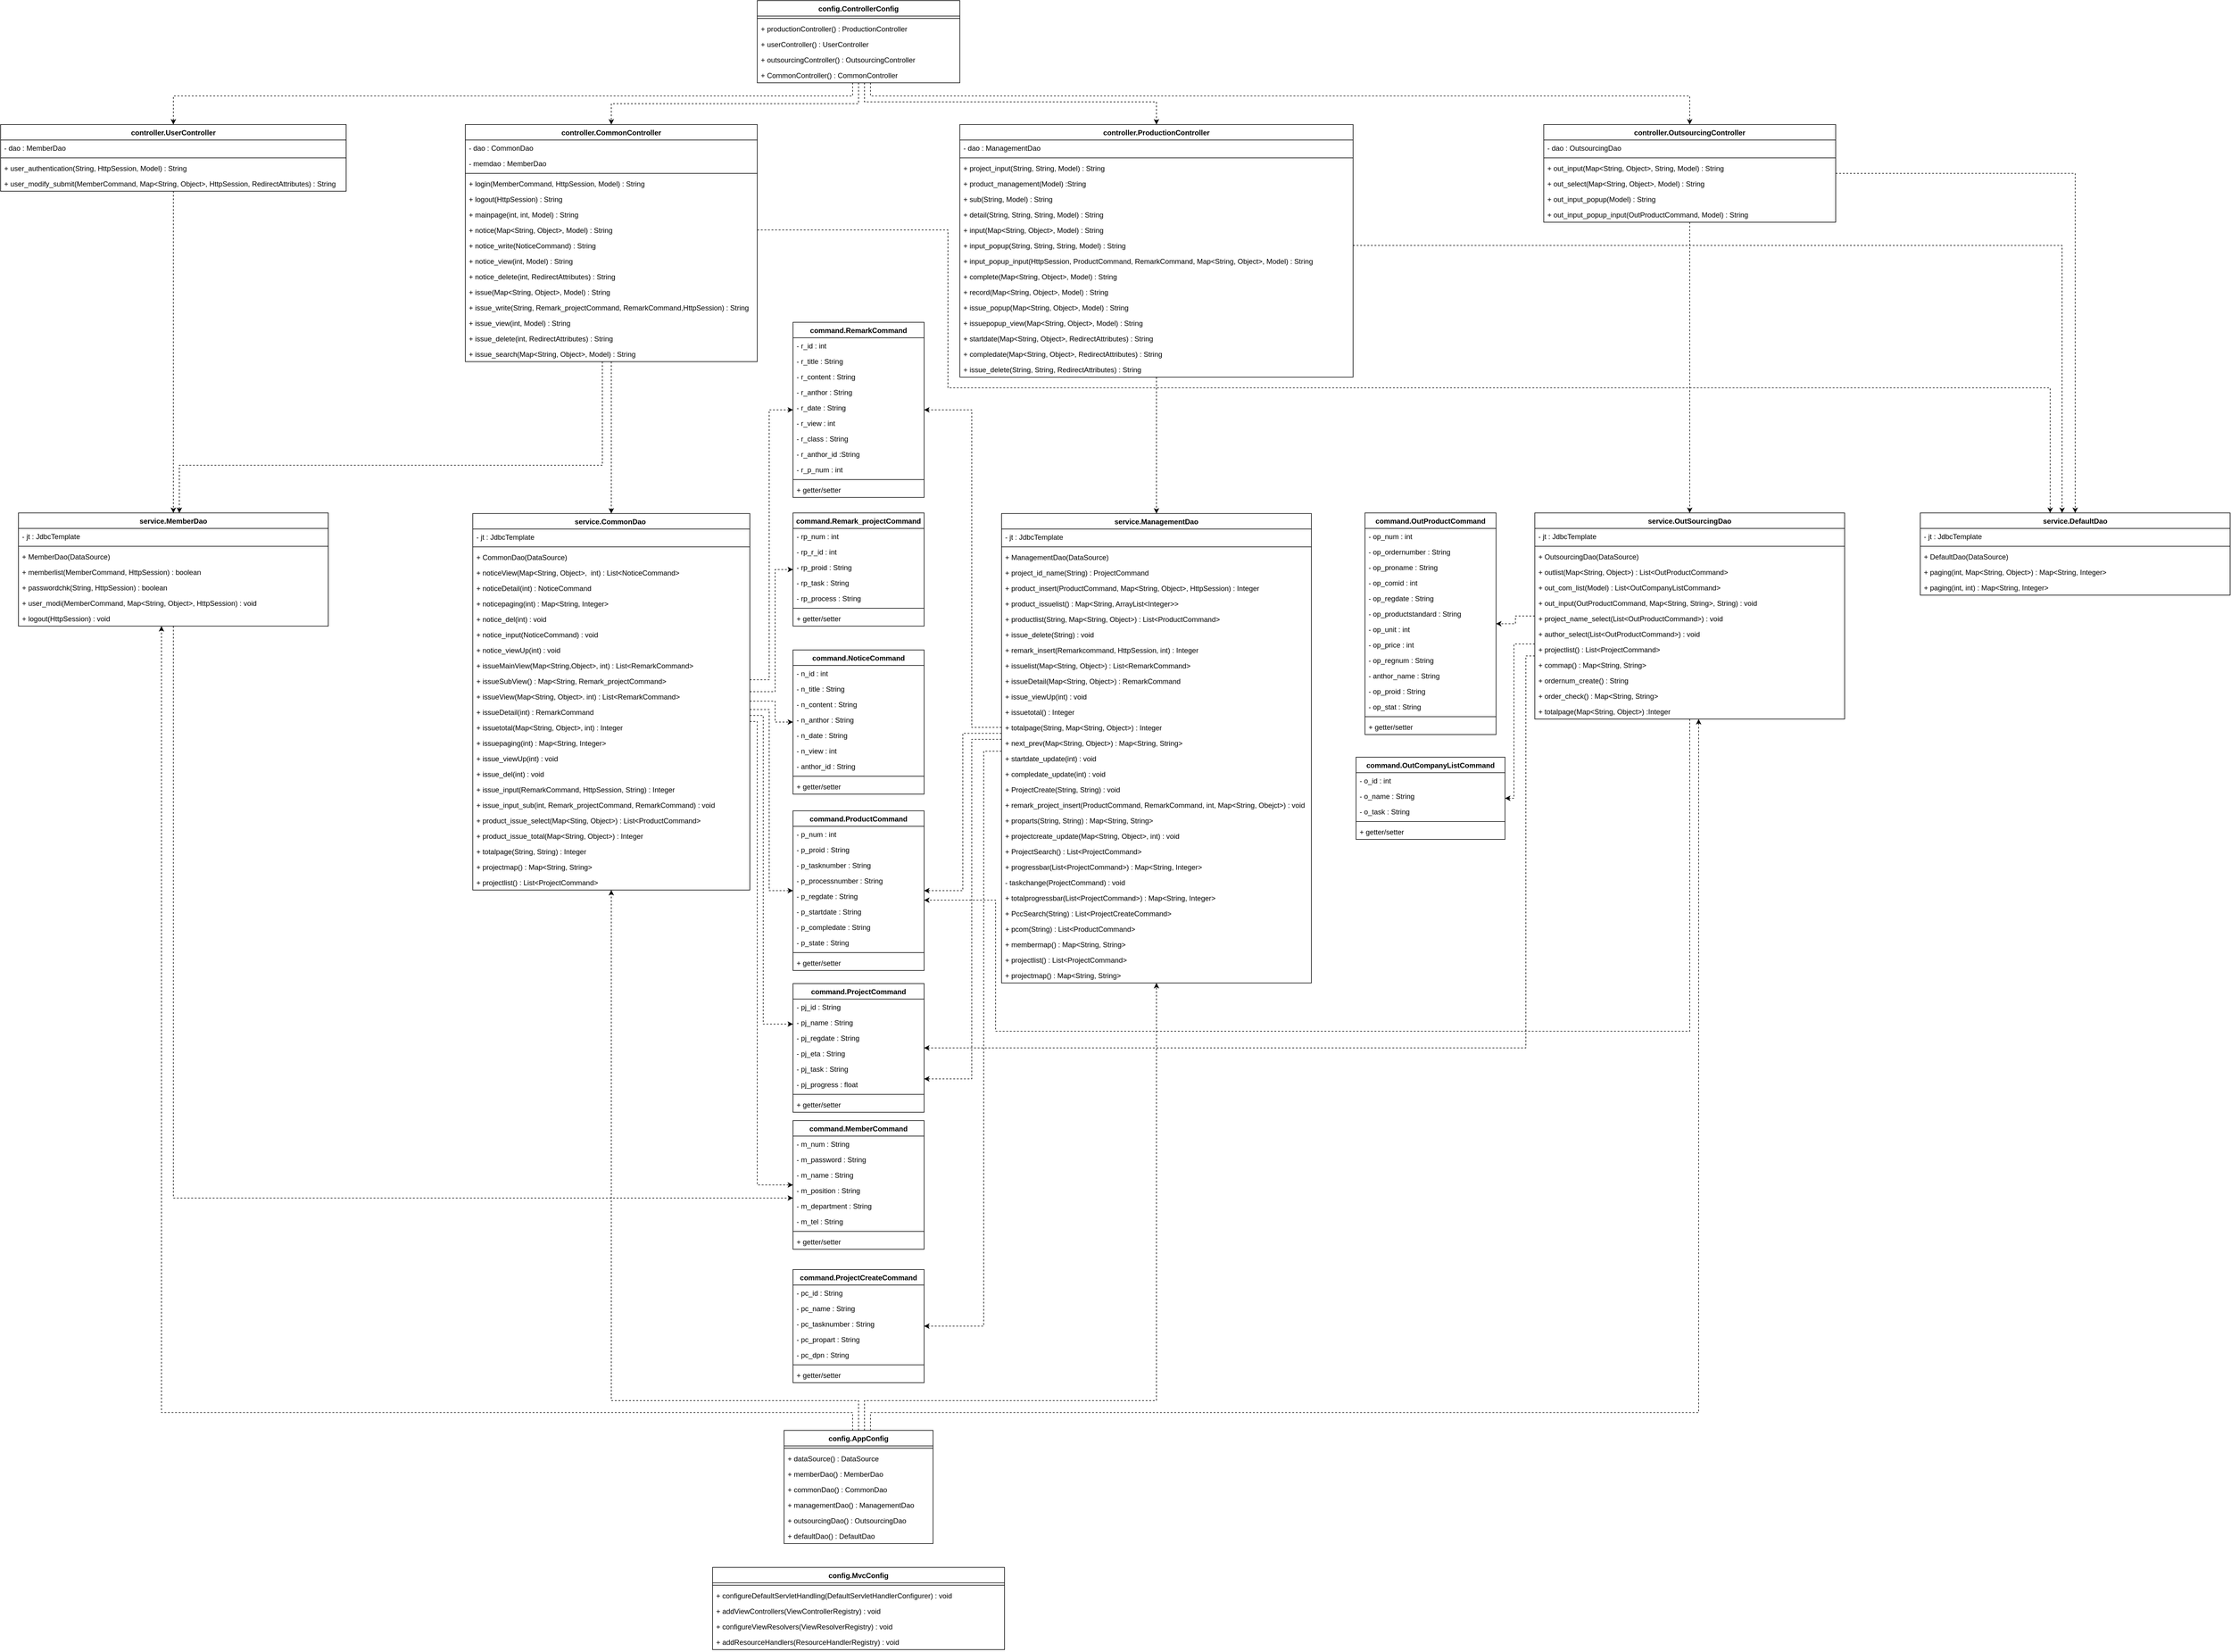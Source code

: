 <mxfile version="20.2.2" type="github">
  <diagram id="amwM7vuxuhEkEWS197J4" name="페이지-1">
    <mxGraphModel dx="-476" dy="730" grid="1" gridSize="10" guides="1" tooltips="1" connect="1" arrows="1" fold="1" page="1" pageScale="1" pageWidth="827" pageHeight="1169" math="0" shadow="0">
      <root>
        <mxCell id="0" />
        <mxCell id="1" parent="0" />
        <mxCell id="2xltrDt1m4XufCkEdxNc-1" value="command.MemberCommand" style="swimlane;fontStyle=1;align=center;verticalAlign=top;childLayout=stackLayout;horizontal=1;startSize=26;horizontalStack=0;resizeParent=1;resizeParentMax=0;resizeLast=0;collapsible=1;marginBottom=0;" parent="1" vertex="1">
          <mxGeometry x="3070" y="1920" width="220" height="216" as="geometry" />
        </mxCell>
        <mxCell id="2xltrDt1m4XufCkEdxNc-2" value="- m_num : String" style="text;strokeColor=none;fillColor=none;align=left;verticalAlign=top;spacingLeft=4;spacingRight=4;overflow=hidden;rotatable=0;points=[[0,0.5],[1,0.5]];portConstraint=eastwest;" parent="2xltrDt1m4XufCkEdxNc-1" vertex="1">
          <mxGeometry y="26" width="220" height="26" as="geometry" />
        </mxCell>
        <mxCell id="2xltrDt1m4XufCkEdxNc-5" value="- m_password : String" style="text;strokeColor=none;fillColor=none;align=left;verticalAlign=top;spacingLeft=4;spacingRight=4;overflow=hidden;rotatable=0;points=[[0,0.5],[1,0.5]];portConstraint=eastwest;" parent="2xltrDt1m4XufCkEdxNc-1" vertex="1">
          <mxGeometry y="52" width="220" height="26" as="geometry" />
        </mxCell>
        <mxCell id="2xltrDt1m4XufCkEdxNc-6" value="- m_name : String" style="text;strokeColor=none;fillColor=none;align=left;verticalAlign=top;spacingLeft=4;spacingRight=4;overflow=hidden;rotatable=0;points=[[0,0.5],[1,0.5]];portConstraint=eastwest;" parent="2xltrDt1m4XufCkEdxNc-1" vertex="1">
          <mxGeometry y="78" width="220" height="26" as="geometry" />
        </mxCell>
        <mxCell id="2xltrDt1m4XufCkEdxNc-7" value="- m_position : String" style="text;strokeColor=none;fillColor=none;align=left;verticalAlign=top;spacingLeft=4;spacingRight=4;overflow=hidden;rotatable=0;points=[[0,0.5],[1,0.5]];portConstraint=eastwest;" parent="2xltrDt1m4XufCkEdxNc-1" vertex="1">
          <mxGeometry y="104" width="220" height="26" as="geometry" />
        </mxCell>
        <mxCell id="2xltrDt1m4XufCkEdxNc-8" value="- m_department : String" style="text;strokeColor=none;fillColor=none;align=left;verticalAlign=top;spacingLeft=4;spacingRight=4;overflow=hidden;rotatable=0;points=[[0,0.5],[1,0.5]];portConstraint=eastwest;" parent="2xltrDt1m4XufCkEdxNc-1" vertex="1">
          <mxGeometry y="130" width="220" height="26" as="geometry" />
        </mxCell>
        <mxCell id="2xltrDt1m4XufCkEdxNc-9" value="- m_tel : String" style="text;strokeColor=none;fillColor=none;align=left;verticalAlign=top;spacingLeft=4;spacingRight=4;overflow=hidden;rotatable=0;points=[[0,0.5],[1,0.5]];portConstraint=eastwest;" parent="2xltrDt1m4XufCkEdxNc-1" vertex="1">
          <mxGeometry y="156" width="220" height="26" as="geometry" />
        </mxCell>
        <mxCell id="2xltrDt1m4XufCkEdxNc-3" value="" style="line;strokeWidth=1;fillColor=none;align=left;verticalAlign=middle;spacingTop=-1;spacingLeft=3;spacingRight=3;rotatable=0;labelPosition=right;points=[];portConstraint=eastwest;" parent="2xltrDt1m4XufCkEdxNc-1" vertex="1">
          <mxGeometry y="182" width="220" height="8" as="geometry" />
        </mxCell>
        <mxCell id="2xltrDt1m4XufCkEdxNc-90" value="+ getter/setter" style="text;strokeColor=none;fillColor=none;align=left;verticalAlign=top;spacingLeft=4;spacingRight=4;overflow=hidden;rotatable=0;points=[[0,0.5],[1,0.5]];portConstraint=eastwest;" parent="2xltrDt1m4XufCkEdxNc-1" vertex="1">
          <mxGeometry y="190" width="220" height="26" as="geometry" />
        </mxCell>
        <mxCell id="2xltrDt1m4XufCkEdxNc-10" value="command.NoticeCommand" style="swimlane;fontStyle=1;align=center;verticalAlign=top;childLayout=stackLayout;horizontal=1;startSize=26;horizontalStack=0;resizeParent=1;resizeParentMax=0;resizeLast=0;collapsible=1;marginBottom=0;" parent="1" vertex="1">
          <mxGeometry x="3070" y="1130" width="220" height="242" as="geometry" />
        </mxCell>
        <mxCell id="2xltrDt1m4XufCkEdxNc-11" value="- n_id : int" style="text;strokeColor=none;fillColor=none;align=left;verticalAlign=top;spacingLeft=4;spacingRight=4;overflow=hidden;rotatable=0;points=[[0,0.5],[1,0.5]];portConstraint=eastwest;" parent="2xltrDt1m4XufCkEdxNc-10" vertex="1">
          <mxGeometry y="26" width="220" height="26" as="geometry" />
        </mxCell>
        <mxCell id="2xltrDt1m4XufCkEdxNc-12" value="- n_title : String" style="text;strokeColor=none;fillColor=none;align=left;verticalAlign=top;spacingLeft=4;spacingRight=4;overflow=hidden;rotatable=0;points=[[0,0.5],[1,0.5]];portConstraint=eastwest;" parent="2xltrDt1m4XufCkEdxNc-10" vertex="1">
          <mxGeometry y="52" width="220" height="26" as="geometry" />
        </mxCell>
        <mxCell id="2xltrDt1m4XufCkEdxNc-13" value="- n_content : String" style="text;strokeColor=none;fillColor=none;align=left;verticalAlign=top;spacingLeft=4;spacingRight=4;overflow=hidden;rotatable=0;points=[[0,0.5],[1,0.5]];portConstraint=eastwest;" parent="2xltrDt1m4XufCkEdxNc-10" vertex="1">
          <mxGeometry y="78" width="220" height="26" as="geometry" />
        </mxCell>
        <mxCell id="2xltrDt1m4XufCkEdxNc-14" value="- n_anthor : String" style="text;strokeColor=none;fillColor=none;align=left;verticalAlign=top;spacingLeft=4;spacingRight=4;overflow=hidden;rotatable=0;points=[[0,0.5],[1,0.5]];portConstraint=eastwest;" parent="2xltrDt1m4XufCkEdxNc-10" vertex="1">
          <mxGeometry y="104" width="220" height="26" as="geometry" />
        </mxCell>
        <mxCell id="2xltrDt1m4XufCkEdxNc-15" value="- n_date : String" style="text;strokeColor=none;fillColor=none;align=left;verticalAlign=top;spacingLeft=4;spacingRight=4;overflow=hidden;rotatable=0;points=[[0,0.5],[1,0.5]];portConstraint=eastwest;" parent="2xltrDt1m4XufCkEdxNc-10" vertex="1">
          <mxGeometry y="130" width="220" height="26" as="geometry" />
        </mxCell>
        <mxCell id="2xltrDt1m4XufCkEdxNc-16" value="- n_view : int" style="text;strokeColor=none;fillColor=none;align=left;verticalAlign=top;spacingLeft=4;spacingRight=4;overflow=hidden;rotatable=0;points=[[0,0.5],[1,0.5]];portConstraint=eastwest;" parent="2xltrDt1m4XufCkEdxNc-10" vertex="1">
          <mxGeometry y="156" width="220" height="26" as="geometry" />
        </mxCell>
        <mxCell id="2xltrDt1m4XufCkEdxNc-34" value="- anthor_id : String" style="text;strokeColor=none;fillColor=none;align=left;verticalAlign=top;spacingLeft=4;spacingRight=4;overflow=hidden;rotatable=0;points=[[0,0.5],[1,0.5]];portConstraint=eastwest;" parent="2xltrDt1m4XufCkEdxNc-10" vertex="1">
          <mxGeometry y="182" width="220" height="26" as="geometry" />
        </mxCell>
        <mxCell id="2xltrDt1m4XufCkEdxNc-17" value="" style="line;strokeWidth=1;fillColor=none;align=left;verticalAlign=middle;spacingTop=-1;spacingLeft=3;spacingRight=3;rotatable=0;labelPosition=right;points=[];portConstraint=eastwest;" parent="2xltrDt1m4XufCkEdxNc-10" vertex="1">
          <mxGeometry y="208" width="220" height="8" as="geometry" />
        </mxCell>
        <mxCell id="2xltrDt1m4XufCkEdxNc-89" value="+ getter/setter" style="text;strokeColor=none;fillColor=none;align=left;verticalAlign=top;spacingLeft=4;spacingRight=4;overflow=hidden;rotatable=0;points=[[0,0.5],[1,0.5]];portConstraint=eastwest;" parent="2xltrDt1m4XufCkEdxNc-10" vertex="1">
          <mxGeometry y="216" width="220" height="26" as="geometry" />
        </mxCell>
        <mxCell id="2xltrDt1m4XufCkEdxNc-35" value="command.RemarkCommand" style="swimlane;fontStyle=1;align=center;verticalAlign=top;childLayout=stackLayout;horizontal=1;startSize=26;horizontalStack=0;resizeParent=1;resizeParentMax=0;resizeLast=0;collapsible=1;marginBottom=0;" parent="1" vertex="1">
          <mxGeometry x="3070" y="580" width="220" height="294" as="geometry" />
        </mxCell>
        <mxCell id="2xltrDt1m4XufCkEdxNc-36" value="- r_id : int" style="text;strokeColor=none;fillColor=none;align=left;verticalAlign=top;spacingLeft=4;spacingRight=4;overflow=hidden;rotatable=0;points=[[0,0.5],[1,0.5]];portConstraint=eastwest;" parent="2xltrDt1m4XufCkEdxNc-35" vertex="1">
          <mxGeometry y="26" width="220" height="26" as="geometry" />
        </mxCell>
        <mxCell id="2xltrDt1m4XufCkEdxNc-38" value="- r_title : String" style="text;strokeColor=none;fillColor=none;align=left;verticalAlign=top;spacingLeft=4;spacingRight=4;overflow=hidden;rotatable=0;points=[[0,0.5],[1,0.5]];portConstraint=eastwest;" parent="2xltrDt1m4XufCkEdxNc-35" vertex="1">
          <mxGeometry y="52" width="220" height="26" as="geometry" />
        </mxCell>
        <mxCell id="2xltrDt1m4XufCkEdxNc-37" value="- r_content : String" style="text;strokeColor=none;fillColor=none;align=left;verticalAlign=top;spacingLeft=4;spacingRight=4;overflow=hidden;rotatable=0;points=[[0,0.5],[1,0.5]];portConstraint=eastwest;" parent="2xltrDt1m4XufCkEdxNc-35" vertex="1">
          <mxGeometry y="78" width="220" height="26" as="geometry" />
        </mxCell>
        <mxCell id="2xltrDt1m4XufCkEdxNc-39" value="- r_anthor : String" style="text;strokeColor=none;fillColor=none;align=left;verticalAlign=top;spacingLeft=4;spacingRight=4;overflow=hidden;rotatable=0;points=[[0,0.5],[1,0.5]];portConstraint=eastwest;" parent="2xltrDt1m4XufCkEdxNc-35" vertex="1">
          <mxGeometry y="104" width="220" height="26" as="geometry" />
        </mxCell>
        <mxCell id="2xltrDt1m4XufCkEdxNc-40" value="- r_date : String" style="text;strokeColor=none;fillColor=none;align=left;verticalAlign=top;spacingLeft=4;spacingRight=4;overflow=hidden;rotatable=0;points=[[0,0.5],[1,0.5]];portConstraint=eastwest;" parent="2xltrDt1m4XufCkEdxNc-35" vertex="1">
          <mxGeometry y="130" width="220" height="26" as="geometry" />
        </mxCell>
        <mxCell id="2xltrDt1m4XufCkEdxNc-99" value="- r_view : int" style="text;strokeColor=none;fillColor=none;align=left;verticalAlign=top;spacingLeft=4;spacingRight=4;overflow=hidden;rotatable=0;points=[[0,0.5],[1,0.5]];portConstraint=eastwest;" parent="2xltrDt1m4XufCkEdxNc-35" vertex="1">
          <mxGeometry y="156" width="220" height="26" as="geometry" />
        </mxCell>
        <mxCell id="2xltrDt1m4XufCkEdxNc-100" value="- r_class : String" style="text;strokeColor=none;fillColor=none;align=left;verticalAlign=top;spacingLeft=4;spacingRight=4;overflow=hidden;rotatable=0;points=[[0,0.5],[1,0.5]];portConstraint=eastwest;" parent="2xltrDt1m4XufCkEdxNc-35" vertex="1">
          <mxGeometry y="182" width="220" height="26" as="geometry" />
        </mxCell>
        <mxCell id="2xltrDt1m4XufCkEdxNc-101" value="- r_anthor_id :String" style="text;strokeColor=none;fillColor=none;align=left;verticalAlign=top;spacingLeft=4;spacingRight=4;overflow=hidden;rotatable=0;points=[[0,0.5],[1,0.5]];portConstraint=eastwest;" parent="2xltrDt1m4XufCkEdxNc-35" vertex="1">
          <mxGeometry y="208" width="220" height="26" as="geometry" />
        </mxCell>
        <mxCell id="2xltrDt1m4XufCkEdxNc-102" value="- r_p_num : int" style="text;strokeColor=none;fillColor=none;align=left;verticalAlign=top;spacingLeft=4;spacingRight=4;overflow=hidden;rotatable=0;points=[[0,0.5],[1,0.5]];portConstraint=eastwest;" parent="2xltrDt1m4XufCkEdxNc-35" vertex="1">
          <mxGeometry y="234" width="220" height="26" as="geometry" />
        </mxCell>
        <mxCell id="2xltrDt1m4XufCkEdxNc-42" value="" style="line;strokeWidth=1;fillColor=none;align=left;verticalAlign=middle;spacingTop=-1;spacingLeft=3;spacingRight=3;rotatable=0;labelPosition=right;points=[];portConstraint=eastwest;" parent="2xltrDt1m4XufCkEdxNc-35" vertex="1">
          <mxGeometry y="260" width="220" height="8" as="geometry" />
        </mxCell>
        <mxCell id="2xltrDt1m4XufCkEdxNc-88" value="+ getter/setter" style="text;strokeColor=none;fillColor=none;align=left;verticalAlign=top;spacingLeft=4;spacingRight=4;overflow=hidden;rotatable=0;points=[[0,0.5],[1,0.5]];portConstraint=eastwest;" parent="2xltrDt1m4XufCkEdxNc-35" vertex="1">
          <mxGeometry y="268" width="220" height="26" as="geometry" />
        </mxCell>
        <mxCell id="2xltrDt1m4XufCkEdxNc-43" value="command.ProductCommand" style="swimlane;fontStyle=1;align=center;verticalAlign=top;childLayout=stackLayout;horizontal=1;startSize=26;horizontalStack=0;resizeParent=1;resizeParentMax=0;resizeLast=0;collapsible=1;marginBottom=0;" parent="1" vertex="1">
          <mxGeometry x="3070" y="1400" width="220" height="268" as="geometry" />
        </mxCell>
        <mxCell id="2xltrDt1m4XufCkEdxNc-44" value="- p_num : int" style="text;strokeColor=none;fillColor=none;align=left;verticalAlign=top;spacingLeft=4;spacingRight=4;overflow=hidden;rotatable=0;points=[[0,0.5],[1,0.5]];portConstraint=eastwest;" parent="2xltrDt1m4XufCkEdxNc-43" vertex="1">
          <mxGeometry y="26" width="220" height="26" as="geometry" />
        </mxCell>
        <mxCell id="2xltrDt1m4XufCkEdxNc-45" value="- p_proid : String" style="text;strokeColor=none;fillColor=none;align=left;verticalAlign=top;spacingLeft=4;spacingRight=4;overflow=hidden;rotatable=0;points=[[0,0.5],[1,0.5]];portConstraint=eastwest;" parent="2xltrDt1m4XufCkEdxNc-43" vertex="1">
          <mxGeometry y="52" width="220" height="26" as="geometry" />
        </mxCell>
        <mxCell id="2xltrDt1m4XufCkEdxNc-46" value="- p_tasknumber : String" style="text;strokeColor=none;fillColor=none;align=left;verticalAlign=top;spacingLeft=4;spacingRight=4;overflow=hidden;rotatable=0;points=[[0,0.5],[1,0.5]];portConstraint=eastwest;" parent="2xltrDt1m4XufCkEdxNc-43" vertex="1">
          <mxGeometry y="78" width="220" height="26" as="geometry" />
        </mxCell>
        <mxCell id="2xltrDt1m4XufCkEdxNc-47" value="- p_processnumber : String" style="text;strokeColor=none;fillColor=none;align=left;verticalAlign=top;spacingLeft=4;spacingRight=4;overflow=hidden;rotatable=0;points=[[0,0.5],[1,0.5]];portConstraint=eastwest;" parent="2xltrDt1m4XufCkEdxNc-43" vertex="1">
          <mxGeometry y="104" width="220" height="26" as="geometry" />
        </mxCell>
        <mxCell id="2xltrDt1m4XufCkEdxNc-48" value="- p_regdate : String" style="text;strokeColor=none;fillColor=none;align=left;verticalAlign=top;spacingLeft=4;spacingRight=4;overflow=hidden;rotatable=0;points=[[0,0.5],[1,0.5]];portConstraint=eastwest;" parent="2xltrDt1m4XufCkEdxNc-43" vertex="1">
          <mxGeometry y="130" width="220" height="26" as="geometry" />
        </mxCell>
        <mxCell id="2xltrDt1m4XufCkEdxNc-49" value="- p_startdate : String" style="text;strokeColor=none;fillColor=none;align=left;verticalAlign=top;spacingLeft=4;spacingRight=4;overflow=hidden;rotatable=0;points=[[0,0.5],[1,0.5]];portConstraint=eastwest;" parent="2xltrDt1m4XufCkEdxNc-43" vertex="1">
          <mxGeometry y="156" width="220" height="26" as="geometry" />
        </mxCell>
        <mxCell id="2xltrDt1m4XufCkEdxNc-57" value="- p_compledate : String" style="text;strokeColor=none;fillColor=none;align=left;verticalAlign=top;spacingLeft=4;spacingRight=4;overflow=hidden;rotatable=0;points=[[0,0.5],[1,0.5]];portConstraint=eastwest;" parent="2xltrDt1m4XufCkEdxNc-43" vertex="1">
          <mxGeometry y="182" width="220" height="26" as="geometry" />
        </mxCell>
        <mxCell id="2xltrDt1m4XufCkEdxNc-58" value="- p_state : String" style="text;strokeColor=none;fillColor=none;align=left;verticalAlign=top;spacingLeft=4;spacingRight=4;overflow=hidden;rotatable=0;points=[[0,0.5],[1,0.5]];portConstraint=eastwest;" parent="2xltrDt1m4XufCkEdxNc-43" vertex="1">
          <mxGeometry y="208" width="220" height="26" as="geometry" />
        </mxCell>
        <mxCell id="2xltrDt1m4XufCkEdxNc-50" value="" style="line;strokeWidth=1;fillColor=none;align=left;verticalAlign=middle;spacingTop=-1;spacingLeft=3;spacingRight=3;rotatable=0;labelPosition=right;points=[];portConstraint=eastwest;" parent="2xltrDt1m4XufCkEdxNc-43" vertex="1">
          <mxGeometry y="234" width="220" height="8" as="geometry" />
        </mxCell>
        <mxCell id="2xltrDt1m4XufCkEdxNc-87" value="+ getter/setter" style="text;strokeColor=none;fillColor=none;align=left;verticalAlign=top;spacingLeft=4;spacingRight=4;overflow=hidden;rotatable=0;points=[[0,0.5],[1,0.5]];portConstraint=eastwest;" parent="2xltrDt1m4XufCkEdxNc-43" vertex="1">
          <mxGeometry y="242" width="220" height="26" as="geometry" />
        </mxCell>
        <mxCell id="2xltrDt1m4XufCkEdxNc-59" value="command.ProjectCommand" style="swimlane;fontStyle=1;align=center;verticalAlign=top;childLayout=stackLayout;horizontal=1;startSize=26;horizontalStack=0;resizeParent=1;resizeParentMax=0;resizeLast=0;collapsible=1;marginBottom=0;" parent="1" vertex="1">
          <mxGeometry x="3070" y="1690" width="220" height="216" as="geometry" />
        </mxCell>
        <mxCell id="2xltrDt1m4XufCkEdxNc-60" value="- pj_id : String" style="text;strokeColor=none;fillColor=none;align=left;verticalAlign=top;spacingLeft=4;spacingRight=4;overflow=hidden;rotatable=0;points=[[0,0.5],[1,0.5]];portConstraint=eastwest;" parent="2xltrDt1m4XufCkEdxNc-59" vertex="1">
          <mxGeometry y="26" width="220" height="26" as="geometry" />
        </mxCell>
        <mxCell id="2xltrDt1m4XufCkEdxNc-61" value="- pj_name : String" style="text;strokeColor=none;fillColor=none;align=left;verticalAlign=top;spacingLeft=4;spacingRight=4;overflow=hidden;rotatable=0;points=[[0,0.5],[1,0.5]];portConstraint=eastwest;" parent="2xltrDt1m4XufCkEdxNc-59" vertex="1">
          <mxGeometry y="52" width="220" height="26" as="geometry" />
        </mxCell>
        <mxCell id="2xltrDt1m4XufCkEdxNc-62" value="- pj_regdate : String" style="text;strokeColor=none;fillColor=none;align=left;verticalAlign=top;spacingLeft=4;spacingRight=4;overflow=hidden;rotatable=0;points=[[0,0.5],[1,0.5]];portConstraint=eastwest;" parent="2xltrDt1m4XufCkEdxNc-59" vertex="1">
          <mxGeometry y="78" width="220" height="26" as="geometry" />
        </mxCell>
        <mxCell id="2xltrDt1m4XufCkEdxNc-63" value="- pj_eta : String" style="text;strokeColor=none;fillColor=none;align=left;verticalAlign=top;spacingLeft=4;spacingRight=4;overflow=hidden;rotatable=0;points=[[0,0.5],[1,0.5]];portConstraint=eastwest;" parent="2xltrDt1m4XufCkEdxNc-59" vertex="1">
          <mxGeometry y="104" width="220" height="26" as="geometry" />
        </mxCell>
        <mxCell id="2xltrDt1m4XufCkEdxNc-64" value="- pj_task : String" style="text;strokeColor=none;fillColor=none;align=left;verticalAlign=top;spacingLeft=4;spacingRight=4;overflow=hidden;rotatable=0;points=[[0,0.5],[1,0.5]];portConstraint=eastwest;" parent="2xltrDt1m4XufCkEdxNc-59" vertex="1">
          <mxGeometry y="130" width="220" height="26" as="geometry" />
        </mxCell>
        <mxCell id="2xltrDt1m4XufCkEdxNc-65" value="- pj_progress : float" style="text;strokeColor=none;fillColor=none;align=left;verticalAlign=top;spacingLeft=4;spacingRight=4;overflow=hidden;rotatable=0;points=[[0,0.5],[1,0.5]];portConstraint=eastwest;" parent="2xltrDt1m4XufCkEdxNc-59" vertex="1">
          <mxGeometry y="156" width="220" height="26" as="geometry" />
        </mxCell>
        <mxCell id="2xltrDt1m4XufCkEdxNc-66" value="" style="line;strokeWidth=1;fillColor=none;align=left;verticalAlign=middle;spacingTop=-1;spacingLeft=3;spacingRight=3;rotatable=0;labelPosition=right;points=[];portConstraint=eastwest;" parent="2xltrDt1m4XufCkEdxNc-59" vertex="1">
          <mxGeometry y="182" width="220" height="8" as="geometry" />
        </mxCell>
        <mxCell id="2xltrDt1m4XufCkEdxNc-41" value="+ getter/setter" style="text;strokeColor=none;fillColor=none;align=left;verticalAlign=top;spacingLeft=4;spacingRight=4;overflow=hidden;rotatable=0;points=[[0,0.5],[1,0.5]];portConstraint=eastwest;" parent="2xltrDt1m4XufCkEdxNc-59" vertex="1">
          <mxGeometry y="190" width="220" height="26" as="geometry" />
        </mxCell>
        <mxCell id="2xltrDt1m4XufCkEdxNc-67" value="command.ProjectCreateCommand" style="swimlane;fontStyle=1;align=center;verticalAlign=top;childLayout=stackLayout;horizontal=1;startSize=26;horizontalStack=0;resizeParent=1;resizeParentMax=0;resizeLast=0;collapsible=1;marginBottom=0;" parent="1" vertex="1">
          <mxGeometry x="3070" y="2170" width="220" height="190" as="geometry" />
        </mxCell>
        <mxCell id="2xltrDt1m4XufCkEdxNc-68" value="- pc_id : String" style="text;strokeColor=none;fillColor=none;align=left;verticalAlign=top;spacingLeft=4;spacingRight=4;overflow=hidden;rotatable=0;points=[[0,0.5],[1,0.5]];portConstraint=eastwest;" parent="2xltrDt1m4XufCkEdxNc-67" vertex="1">
          <mxGeometry y="26" width="220" height="26" as="geometry" />
        </mxCell>
        <mxCell id="2xltrDt1m4XufCkEdxNc-69" value="- pc_name : String" style="text;strokeColor=none;fillColor=none;align=left;verticalAlign=top;spacingLeft=4;spacingRight=4;overflow=hidden;rotatable=0;points=[[0,0.5],[1,0.5]];portConstraint=eastwest;" parent="2xltrDt1m4XufCkEdxNc-67" vertex="1">
          <mxGeometry y="52" width="220" height="26" as="geometry" />
        </mxCell>
        <mxCell id="2xltrDt1m4XufCkEdxNc-70" value="- pc_tasknumber : String" style="text;strokeColor=none;fillColor=none;align=left;verticalAlign=top;spacingLeft=4;spacingRight=4;overflow=hidden;rotatable=0;points=[[0,0.5],[1,0.5]];portConstraint=eastwest;" parent="2xltrDt1m4XufCkEdxNc-67" vertex="1">
          <mxGeometry y="78" width="220" height="26" as="geometry" />
        </mxCell>
        <mxCell id="2xltrDt1m4XufCkEdxNc-71" value="- pc_propart : String" style="text;strokeColor=none;fillColor=none;align=left;verticalAlign=top;spacingLeft=4;spacingRight=4;overflow=hidden;rotatable=0;points=[[0,0.5],[1,0.5]];portConstraint=eastwest;" parent="2xltrDt1m4XufCkEdxNc-67" vertex="1">
          <mxGeometry y="104" width="220" height="26" as="geometry" />
        </mxCell>
        <mxCell id="2xltrDt1m4XufCkEdxNc-72" value="- pc_dpn : String" style="text;strokeColor=none;fillColor=none;align=left;verticalAlign=top;spacingLeft=4;spacingRight=4;overflow=hidden;rotatable=0;points=[[0,0.5],[1,0.5]];portConstraint=eastwest;" parent="2xltrDt1m4XufCkEdxNc-67" vertex="1">
          <mxGeometry y="130" width="220" height="26" as="geometry" />
        </mxCell>
        <mxCell id="2xltrDt1m4XufCkEdxNc-74" value="" style="line;strokeWidth=1;fillColor=none;align=left;verticalAlign=middle;spacingTop=-1;spacingLeft=3;spacingRight=3;rotatable=0;labelPosition=right;points=[];portConstraint=eastwest;" parent="2xltrDt1m4XufCkEdxNc-67" vertex="1">
          <mxGeometry y="156" width="220" height="8" as="geometry" />
        </mxCell>
        <mxCell id="2xltrDt1m4XufCkEdxNc-83" value="+ getter/setter" style="text;strokeColor=none;fillColor=none;align=left;verticalAlign=top;spacingLeft=4;spacingRight=4;overflow=hidden;rotatable=0;points=[[0,0.5],[1,0.5]];portConstraint=eastwest;" parent="2xltrDt1m4XufCkEdxNc-67" vertex="1">
          <mxGeometry y="164" width="220" height="26" as="geometry" />
        </mxCell>
        <mxCell id="2xltrDt1m4XufCkEdxNc-75" value="command.Remark_projectCommand" style="swimlane;fontStyle=1;align=center;verticalAlign=top;childLayout=stackLayout;horizontal=1;startSize=26;horizontalStack=0;resizeParent=1;resizeParentMax=0;resizeLast=0;collapsible=1;marginBottom=0;" parent="1" vertex="1">
          <mxGeometry x="3070" y="900" width="220" height="190" as="geometry" />
        </mxCell>
        <mxCell id="2xltrDt1m4XufCkEdxNc-76" value="- rp_num : int" style="text;strokeColor=none;fillColor=none;align=left;verticalAlign=top;spacingLeft=4;spacingRight=4;overflow=hidden;rotatable=0;points=[[0,0.5],[1,0.5]];portConstraint=eastwest;" parent="2xltrDt1m4XufCkEdxNc-75" vertex="1">
          <mxGeometry y="26" width="220" height="26" as="geometry" />
        </mxCell>
        <mxCell id="2xltrDt1m4XufCkEdxNc-77" value="- rp_r_id : int" style="text;strokeColor=none;fillColor=none;align=left;verticalAlign=top;spacingLeft=4;spacingRight=4;overflow=hidden;rotatable=0;points=[[0,0.5],[1,0.5]];portConstraint=eastwest;" parent="2xltrDt1m4XufCkEdxNc-75" vertex="1">
          <mxGeometry y="52" width="220" height="26" as="geometry" />
        </mxCell>
        <mxCell id="2xltrDt1m4XufCkEdxNc-78" value="- rp_proid : String" style="text;strokeColor=none;fillColor=none;align=left;verticalAlign=top;spacingLeft=4;spacingRight=4;overflow=hidden;rotatable=0;points=[[0,0.5],[1,0.5]];portConstraint=eastwest;" parent="2xltrDt1m4XufCkEdxNc-75" vertex="1">
          <mxGeometry y="78" width="220" height="26" as="geometry" />
        </mxCell>
        <mxCell id="2xltrDt1m4XufCkEdxNc-79" value="- rp_task : String" style="text;strokeColor=none;fillColor=none;align=left;verticalAlign=top;spacingLeft=4;spacingRight=4;overflow=hidden;rotatable=0;points=[[0,0.5],[1,0.5]];portConstraint=eastwest;" parent="2xltrDt1m4XufCkEdxNc-75" vertex="1">
          <mxGeometry y="104" width="220" height="26" as="geometry" />
        </mxCell>
        <mxCell id="2xltrDt1m4XufCkEdxNc-80" value="- rp_process : String" style="text;strokeColor=none;fillColor=none;align=left;verticalAlign=top;spacingLeft=4;spacingRight=4;overflow=hidden;rotatable=0;points=[[0,0.5],[1,0.5]];portConstraint=eastwest;" parent="2xltrDt1m4XufCkEdxNc-75" vertex="1">
          <mxGeometry y="130" width="220" height="26" as="geometry" />
        </mxCell>
        <mxCell id="2xltrDt1m4XufCkEdxNc-82" value="" style="line;strokeWidth=1;fillColor=none;align=left;verticalAlign=middle;spacingTop=-1;spacingLeft=3;spacingRight=3;rotatable=0;labelPosition=right;points=[];portConstraint=eastwest;" parent="2xltrDt1m4XufCkEdxNc-75" vertex="1">
          <mxGeometry y="156" width="220" height="8" as="geometry" />
        </mxCell>
        <mxCell id="2xltrDt1m4XufCkEdxNc-84" value="+ getter/setter" style="text;strokeColor=none;fillColor=none;align=left;verticalAlign=top;spacingLeft=4;spacingRight=4;overflow=hidden;rotatable=0;points=[[0,0.5],[1,0.5]];portConstraint=eastwest;" parent="2xltrDt1m4XufCkEdxNc-75" vertex="1">
          <mxGeometry y="164" width="220" height="26" as="geometry" />
        </mxCell>
        <mxCell id="WOBfZaSGtx7cR_Pubv87-139" style="edgeStyle=orthogonalEdgeStyle;rounded=0;orthogonalLoop=1;jettySize=auto;html=1;dashed=1;" parent="1" source="2xltrDt1m4XufCkEdxNc-103" target="WOBfZaSGtx7cR_Pubv87-16" edge="1">
          <mxGeometry relative="1" as="geometry">
            <Array as="points">
              <mxPoint x="3190" y="2390" />
              <mxPoint x="3680" y="2390" />
            </Array>
          </mxGeometry>
        </mxCell>
        <mxCell id="WOBfZaSGtx7cR_Pubv87-140" style="edgeStyle=orthogonalEdgeStyle;rounded=0;orthogonalLoop=1;jettySize=auto;html=1;dashed=1;" parent="1" source="2xltrDt1m4XufCkEdxNc-103" target="45lU2zyivyouMbH1mWkE-34" edge="1">
          <mxGeometry relative="1" as="geometry">
            <Array as="points">
              <mxPoint x="3180" y="2390" />
              <mxPoint x="2765" y="2390" />
            </Array>
          </mxGeometry>
        </mxCell>
        <mxCell id="WOBfZaSGtx7cR_Pubv87-141" style="edgeStyle=orthogonalEdgeStyle;rounded=0;orthogonalLoop=1;jettySize=auto;html=1;dashed=1;" parent="1" source="2xltrDt1m4XufCkEdxNc-103" target="WOBfZaSGtx7cR_Pubv87-60" edge="1">
          <mxGeometry relative="1" as="geometry">
            <Array as="points">
              <mxPoint x="3200" y="2410" />
              <mxPoint x="4590" y="2410" />
            </Array>
          </mxGeometry>
        </mxCell>
        <mxCell id="WOBfZaSGtx7cR_Pubv87-142" style="edgeStyle=orthogonalEdgeStyle;rounded=0;orthogonalLoop=1;jettySize=auto;html=1;dashed=1;" parent="1" source="2xltrDt1m4XufCkEdxNc-103" target="WOBfZaSGtx7cR_Pubv87-45" edge="1">
          <mxGeometry relative="1" as="geometry">
            <Array as="points">
              <mxPoint x="3170" y="2410" />
              <mxPoint x="2010" y="2410" />
            </Array>
          </mxGeometry>
        </mxCell>
        <mxCell id="2xltrDt1m4XufCkEdxNc-103" value="config.AppConfig" style="swimlane;fontStyle=1;align=center;verticalAlign=top;childLayout=stackLayout;horizontal=1;startSize=26;horizontalStack=0;resizeParent=1;resizeParentMax=0;resizeLast=0;collapsible=1;marginBottom=0;" parent="1" vertex="1">
          <mxGeometry x="3055" y="2440" width="250" height="190" as="geometry" />
        </mxCell>
        <mxCell id="2xltrDt1m4XufCkEdxNc-107" value="" style="line;strokeWidth=1;fillColor=none;align=left;verticalAlign=middle;spacingTop=-1;spacingLeft=3;spacingRight=3;rotatable=0;labelPosition=right;points=[];portConstraint=eastwest;" parent="2xltrDt1m4XufCkEdxNc-103" vertex="1">
          <mxGeometry y="26" width="250" height="8" as="geometry" />
        </mxCell>
        <mxCell id="2xltrDt1m4XufCkEdxNc-121" value="+ dataSource() : DataSource" style="text;strokeColor=none;fillColor=none;align=left;verticalAlign=top;spacingLeft=4;spacingRight=4;overflow=hidden;rotatable=0;points=[[0,0.5],[1,0.5]];portConstraint=eastwest;" parent="2xltrDt1m4XufCkEdxNc-103" vertex="1">
          <mxGeometry y="34" width="250" height="26" as="geometry" />
        </mxCell>
        <mxCell id="2xltrDt1m4XufCkEdxNc-122" value="+ memberDao() : MemberDao" style="text;strokeColor=none;fillColor=none;align=left;verticalAlign=top;spacingLeft=4;spacingRight=4;overflow=hidden;rotatable=0;points=[[0,0.5],[1,0.5]];portConstraint=eastwest;" parent="2xltrDt1m4XufCkEdxNc-103" vertex="1">
          <mxGeometry y="60" width="250" height="26" as="geometry" />
        </mxCell>
        <mxCell id="2xltrDt1m4XufCkEdxNc-123" value="+ commonDao() : CommonDao" style="text;strokeColor=none;fillColor=none;align=left;verticalAlign=top;spacingLeft=4;spacingRight=4;overflow=hidden;rotatable=0;points=[[0,0.5],[1,0.5]];portConstraint=eastwest;" parent="2xltrDt1m4XufCkEdxNc-103" vertex="1">
          <mxGeometry y="86" width="250" height="26" as="geometry" />
        </mxCell>
        <mxCell id="2xltrDt1m4XufCkEdxNc-124" value="+ managementDao() : ManagementDao" style="text;strokeColor=none;fillColor=none;align=left;verticalAlign=top;spacingLeft=4;spacingRight=4;overflow=hidden;rotatable=0;points=[[0,0.5],[1,0.5]];portConstraint=eastwest;" parent="2xltrDt1m4XufCkEdxNc-103" vertex="1">
          <mxGeometry y="112" width="250" height="26" as="geometry" />
        </mxCell>
        <mxCell id="2xltrDt1m4XufCkEdxNc-108" value="+ outsourcingDao() : OutsourcingDao" style="text;strokeColor=none;fillColor=none;align=left;verticalAlign=top;spacingLeft=4;spacingRight=4;overflow=hidden;rotatable=0;points=[[0,0.5],[1,0.5]];portConstraint=eastwest;" parent="2xltrDt1m4XufCkEdxNc-103" vertex="1">
          <mxGeometry y="138" width="250" height="26" as="geometry" />
        </mxCell>
        <mxCell id="WOBfZaSGtx7cR_Pubv87-236" value="+ defaultDao() : DefaultDao" style="text;strokeColor=none;fillColor=none;align=left;verticalAlign=top;spacingLeft=4;spacingRight=4;overflow=hidden;rotatable=0;points=[[0,0.5],[1,0.5]];portConstraint=eastwest;" parent="2xltrDt1m4XufCkEdxNc-103" vertex="1">
          <mxGeometry y="164" width="250" height="26" as="geometry" />
        </mxCell>
        <mxCell id="2xltrDt1m4XufCkEdxNc-109" value="config.MvcConfig" style="swimlane;fontStyle=1;align=center;verticalAlign=top;childLayout=stackLayout;horizontal=1;startSize=26;horizontalStack=0;resizeParent=1;resizeParentMax=0;resizeLast=0;collapsible=1;marginBottom=0;" parent="1" vertex="1">
          <mxGeometry x="2935" y="2670" width="490" height="138" as="geometry" />
        </mxCell>
        <mxCell id="2xltrDt1m4XufCkEdxNc-113" value="" style="line;strokeWidth=1;fillColor=none;align=left;verticalAlign=middle;spacingTop=-1;spacingLeft=3;spacingRight=3;rotatable=0;labelPosition=right;points=[];portConstraint=eastwest;" parent="2xltrDt1m4XufCkEdxNc-109" vertex="1">
          <mxGeometry y="26" width="490" height="8" as="geometry" />
        </mxCell>
        <mxCell id="2xltrDt1m4XufCkEdxNc-114" value="+ configureDefaultServletHandling(DefaultServletHandlerConfigurer) : void" style="text;strokeColor=none;fillColor=none;align=left;verticalAlign=top;spacingLeft=4;spacingRight=4;overflow=hidden;rotatable=0;points=[[0,0.5],[1,0.5]];portConstraint=eastwest;" parent="2xltrDt1m4XufCkEdxNc-109" vertex="1">
          <mxGeometry y="34" width="490" height="26" as="geometry" />
        </mxCell>
        <mxCell id="2xltrDt1m4XufCkEdxNc-126" value="+ addViewControllers(ViewControllerRegistry) : void" style="text;strokeColor=none;fillColor=none;align=left;verticalAlign=top;spacingLeft=4;spacingRight=4;overflow=hidden;rotatable=0;points=[[0,0.5],[1,0.5]];portConstraint=eastwest;" parent="2xltrDt1m4XufCkEdxNc-109" vertex="1">
          <mxGeometry y="60" width="490" height="26" as="geometry" />
        </mxCell>
        <mxCell id="2xltrDt1m4XufCkEdxNc-127" value="+ configureViewResolvers(ViewResolverRegistry) : void" style="text;strokeColor=none;fillColor=none;align=left;verticalAlign=top;spacingLeft=4;spacingRight=4;overflow=hidden;rotatable=0;points=[[0,0.5],[1,0.5]];portConstraint=eastwest;" parent="2xltrDt1m4XufCkEdxNc-109" vertex="1">
          <mxGeometry y="86" width="490" height="26" as="geometry" />
        </mxCell>
        <mxCell id="2xltrDt1m4XufCkEdxNc-128" value="+ addResourceHandlers(ResourceHandlerRegistry) : void" style="text;strokeColor=none;fillColor=none;align=left;verticalAlign=top;spacingLeft=4;spacingRight=4;overflow=hidden;rotatable=0;points=[[0,0.5],[1,0.5]];portConstraint=eastwest;" parent="2xltrDt1m4XufCkEdxNc-109" vertex="1">
          <mxGeometry y="112" width="490" height="26" as="geometry" />
        </mxCell>
        <mxCell id="WOBfZaSGtx7cR_Pubv87-95" style="edgeStyle=orthogonalEdgeStyle;rounded=0;orthogonalLoop=1;jettySize=auto;html=1;dashed=1;" parent="1" source="2xltrDt1m4XufCkEdxNc-115" target="2xltrDt1m4XufCkEdxNc-129" edge="1">
          <mxGeometry relative="1" as="geometry" />
        </mxCell>
        <mxCell id="WOBfZaSGtx7cR_Pubv87-96" style="edgeStyle=orthogonalEdgeStyle;rounded=0;orthogonalLoop=1;jettySize=auto;html=1;dashed=1;" parent="1" source="2xltrDt1m4XufCkEdxNc-115" target="45lU2zyivyouMbH1mWkE-9" edge="1">
          <mxGeometry relative="1" as="geometry">
            <Array as="points">
              <mxPoint x="3190" y="210" />
              <mxPoint x="3680" y="210" />
            </Array>
          </mxGeometry>
        </mxCell>
        <mxCell id="WOBfZaSGtx7cR_Pubv87-97" style="edgeStyle=orthogonalEdgeStyle;rounded=0;orthogonalLoop=1;jettySize=auto;html=1;dashed=1;" parent="1" source="2xltrDt1m4XufCkEdxNc-115" target="45lU2zyivyouMbH1mWkE-27" edge="1">
          <mxGeometry relative="1" as="geometry">
            <Array as="points">
              <mxPoint x="3170" y="200" />
              <mxPoint x="2030" y="200" />
            </Array>
          </mxGeometry>
        </mxCell>
        <mxCell id="WOBfZaSGtx7cR_Pubv87-98" style="edgeStyle=orthogonalEdgeStyle;rounded=0;orthogonalLoop=1;jettySize=auto;html=1;dashed=1;" parent="1" source="2xltrDt1m4XufCkEdxNc-115" target="45lU2zyivyouMbH1mWkE-1" edge="1">
          <mxGeometry relative="1" as="geometry">
            <Array as="points">
              <mxPoint x="3200" y="200" />
              <mxPoint x="4575" y="200" />
            </Array>
          </mxGeometry>
        </mxCell>
        <mxCell id="2xltrDt1m4XufCkEdxNc-115" value="config.ControllerConfig" style="swimlane;fontStyle=1;align=center;verticalAlign=top;childLayout=stackLayout;horizontal=1;startSize=26;horizontalStack=0;resizeParent=1;resizeParentMax=0;resizeLast=0;collapsible=1;marginBottom=0;" parent="1" vertex="1">
          <mxGeometry x="3010" y="40" width="340" height="138" as="geometry" />
        </mxCell>
        <mxCell id="2xltrDt1m4XufCkEdxNc-119" value="" style="line;strokeWidth=1;fillColor=none;align=left;verticalAlign=middle;spacingTop=-1;spacingLeft=3;spacingRight=3;rotatable=0;labelPosition=right;points=[];portConstraint=eastwest;" parent="2xltrDt1m4XufCkEdxNc-115" vertex="1">
          <mxGeometry y="26" width="340" height="8" as="geometry" />
        </mxCell>
        <mxCell id="2xltrDt1m4XufCkEdxNc-117" value="+ productionController() : ProductionController" style="text;strokeColor=none;fillColor=none;align=left;verticalAlign=top;spacingLeft=4;spacingRight=4;overflow=hidden;rotatable=0;points=[[0,0.5],[1,0.5]];portConstraint=eastwest;" parent="2xltrDt1m4XufCkEdxNc-115" vertex="1">
          <mxGeometry y="34" width="340" height="26" as="geometry" />
        </mxCell>
        <mxCell id="2xltrDt1m4XufCkEdxNc-125" value="+ userController() : UserController" style="text;strokeColor=none;fillColor=none;align=left;verticalAlign=top;spacingLeft=4;spacingRight=4;overflow=hidden;rotatable=0;points=[[0,0.5],[1,0.5]];portConstraint=eastwest;" parent="2xltrDt1m4XufCkEdxNc-115" vertex="1">
          <mxGeometry y="60" width="340" height="26" as="geometry" />
        </mxCell>
        <mxCell id="2xltrDt1m4XufCkEdxNc-118" value="+ outsourcingController() : OutsourcingController" style="text;strokeColor=none;fillColor=none;align=left;verticalAlign=top;spacingLeft=4;spacingRight=4;overflow=hidden;rotatable=0;points=[[0,0.5],[1,0.5]];portConstraint=eastwest;" parent="2xltrDt1m4XufCkEdxNc-115" vertex="1">
          <mxGeometry y="86" width="340" height="26" as="geometry" />
        </mxCell>
        <mxCell id="2xltrDt1m4XufCkEdxNc-116" value="+ CommonController() : CommonController" style="text;strokeColor=none;fillColor=none;align=left;verticalAlign=top;spacingLeft=4;spacingRight=4;overflow=hidden;rotatable=0;points=[[0,0.5],[1,0.5]];portConstraint=eastwest;" parent="2xltrDt1m4XufCkEdxNc-115" vertex="1">
          <mxGeometry y="112" width="340" height="26" as="geometry" />
        </mxCell>
        <mxCell id="WOBfZaSGtx7cR_Pubv87-90" style="edgeStyle=orthogonalEdgeStyle;rounded=0;orthogonalLoop=1;jettySize=auto;html=1;dashed=1;" parent="1" source="2xltrDt1m4XufCkEdxNc-129" target="45lU2zyivyouMbH1mWkE-34" edge="1">
          <mxGeometry relative="1" as="geometry" />
        </mxCell>
        <mxCell id="WOBfZaSGtx7cR_Pubv87-91" style="edgeStyle=orthogonalEdgeStyle;rounded=0;orthogonalLoop=1;jettySize=auto;html=1;dashed=1;" parent="1" source="2xltrDt1m4XufCkEdxNc-129" target="WOBfZaSGtx7cR_Pubv87-45" edge="1">
          <mxGeometry relative="1" as="geometry">
            <Array as="points">
              <mxPoint x="2750" y="820" />
              <mxPoint x="2040" y="820" />
            </Array>
          </mxGeometry>
        </mxCell>
        <mxCell id="2xltrDt1m4XufCkEdxNc-129" value="controller.CommonController" style="swimlane;fontStyle=1;align=center;verticalAlign=top;childLayout=stackLayout;horizontal=1;startSize=26;horizontalStack=0;resizeParent=1;resizeParentMax=0;resizeLast=0;collapsible=1;marginBottom=0;" parent="1" vertex="1">
          <mxGeometry x="2520" y="248" width="490" height="398" as="geometry" />
        </mxCell>
        <mxCell id="2xltrDt1m4XufCkEdxNc-131" value="- dao : CommonDao" style="text;strokeColor=none;fillColor=none;align=left;verticalAlign=top;spacingLeft=4;spacingRight=4;overflow=hidden;rotatable=0;points=[[0,0.5],[1,0.5]];portConstraint=eastwest;" parent="2xltrDt1m4XufCkEdxNc-129" vertex="1">
          <mxGeometry y="26" width="490" height="26" as="geometry" />
        </mxCell>
        <mxCell id="2xltrDt1m4XufCkEdxNc-141" value="- memdao : MemberDao" style="text;strokeColor=none;fillColor=none;align=left;verticalAlign=top;spacingLeft=4;spacingRight=4;overflow=hidden;rotatable=0;points=[[0,0.5],[1,0.5]];portConstraint=eastwest;" parent="2xltrDt1m4XufCkEdxNc-129" vertex="1">
          <mxGeometry y="52" width="490" height="26" as="geometry" />
        </mxCell>
        <mxCell id="2xltrDt1m4XufCkEdxNc-130" value="" style="line;strokeWidth=1;fillColor=none;align=left;verticalAlign=middle;spacingTop=-1;spacingLeft=3;spacingRight=3;rotatable=0;labelPosition=right;points=[];portConstraint=eastwest;" parent="2xltrDt1m4XufCkEdxNc-129" vertex="1">
          <mxGeometry y="78" width="490" height="8" as="geometry" />
        </mxCell>
        <mxCell id="2xltrDt1m4XufCkEdxNc-132" value="+ login(MemberCommand, HttpSession, Model) : String" style="text;strokeColor=none;fillColor=none;align=left;verticalAlign=top;spacingLeft=4;spacingRight=4;overflow=hidden;rotatable=0;points=[[0,0.5],[1,0.5]];portConstraint=eastwest;" parent="2xltrDt1m4XufCkEdxNc-129" vertex="1">
          <mxGeometry y="86" width="490" height="26" as="geometry" />
        </mxCell>
        <mxCell id="2xltrDt1m4XufCkEdxNc-133" value="+ logout(HttpSession) : String" style="text;strokeColor=none;fillColor=none;align=left;verticalAlign=top;spacingLeft=4;spacingRight=4;overflow=hidden;rotatable=0;points=[[0,0.5],[1,0.5]];portConstraint=eastwest;" parent="2xltrDt1m4XufCkEdxNc-129" vertex="1">
          <mxGeometry y="112" width="490" height="26" as="geometry" />
        </mxCell>
        <mxCell id="2xltrDt1m4XufCkEdxNc-134" value="+ mainpage(int, int, Model) : String" style="text;strokeColor=none;fillColor=none;align=left;verticalAlign=top;spacingLeft=4;spacingRight=4;overflow=hidden;rotatable=0;points=[[0,0.5],[1,0.5]];portConstraint=eastwest;" parent="2xltrDt1m4XufCkEdxNc-129" vertex="1">
          <mxGeometry y="138" width="490" height="26" as="geometry" />
        </mxCell>
        <mxCell id="2xltrDt1m4XufCkEdxNc-142" value="+ notice(Map&lt;String, Object&gt;, Model) : String" style="text;strokeColor=none;fillColor=none;align=left;verticalAlign=top;spacingLeft=4;spacingRight=4;overflow=hidden;rotatable=0;points=[[0,0.5],[1,0.5]];portConstraint=eastwest;" parent="2xltrDt1m4XufCkEdxNc-129" vertex="1">
          <mxGeometry y="164" width="490" height="26" as="geometry" />
        </mxCell>
        <mxCell id="2xltrDt1m4XufCkEdxNc-143" value="+ notice_write(NoticeCommand) : String" style="text;strokeColor=none;fillColor=none;align=left;verticalAlign=top;spacingLeft=4;spacingRight=4;overflow=hidden;rotatable=0;points=[[0,0.5],[1,0.5]];portConstraint=eastwest;" parent="2xltrDt1m4XufCkEdxNc-129" vertex="1">
          <mxGeometry y="190" width="490" height="26" as="geometry" />
        </mxCell>
        <mxCell id="2xltrDt1m4XufCkEdxNc-144" value="+ notice_view(int, Model) : String" style="text;strokeColor=none;fillColor=none;align=left;verticalAlign=top;spacingLeft=4;spacingRight=4;overflow=hidden;rotatable=0;points=[[0,0.5],[1,0.5]];portConstraint=eastwest;" parent="2xltrDt1m4XufCkEdxNc-129" vertex="1">
          <mxGeometry y="216" width="490" height="26" as="geometry" />
        </mxCell>
        <mxCell id="2xltrDt1m4XufCkEdxNc-145" value="+ notice_delete(int, RedirectAttributes) : String" style="text;strokeColor=none;fillColor=none;align=left;verticalAlign=top;spacingLeft=4;spacingRight=4;overflow=hidden;rotatable=0;points=[[0,0.5],[1,0.5]];portConstraint=eastwest;" parent="2xltrDt1m4XufCkEdxNc-129" vertex="1">
          <mxGeometry y="242" width="490" height="26" as="geometry" />
        </mxCell>
        <mxCell id="2xltrDt1m4XufCkEdxNc-146" value="+ issue(Map&lt;String, Object&gt;, Model) : String" style="text;strokeColor=none;fillColor=none;align=left;verticalAlign=top;spacingLeft=4;spacingRight=4;overflow=hidden;rotatable=0;points=[[0,0.5],[1,0.5]];portConstraint=eastwest;" parent="2xltrDt1m4XufCkEdxNc-129" vertex="1">
          <mxGeometry y="268" width="490" height="26" as="geometry" />
        </mxCell>
        <mxCell id="2xltrDt1m4XufCkEdxNc-147" value="+ issue_write(String, Remark_projectCommand, RemarkCommand,HttpSession) : String" style="text;strokeColor=none;fillColor=none;align=left;verticalAlign=top;spacingLeft=4;spacingRight=4;overflow=hidden;rotatable=0;points=[[0,0.5],[1,0.5]];portConstraint=eastwest;" parent="2xltrDt1m4XufCkEdxNc-129" vertex="1">
          <mxGeometry y="294" width="490" height="26" as="geometry" />
        </mxCell>
        <mxCell id="2xltrDt1m4XufCkEdxNc-148" value="+ issue_view(int, Model) : String" style="text;strokeColor=none;fillColor=none;align=left;verticalAlign=top;spacingLeft=4;spacingRight=4;overflow=hidden;rotatable=0;points=[[0,0.5],[1,0.5]];portConstraint=eastwest;" parent="2xltrDt1m4XufCkEdxNc-129" vertex="1">
          <mxGeometry y="320" width="490" height="26" as="geometry" />
        </mxCell>
        <mxCell id="2xltrDt1m4XufCkEdxNc-149" value="+ issue_delete(int, RedirectAttributes) : String" style="text;strokeColor=none;fillColor=none;align=left;verticalAlign=top;spacingLeft=4;spacingRight=4;overflow=hidden;rotatable=0;points=[[0,0.5],[1,0.5]];portConstraint=eastwest;" parent="2xltrDt1m4XufCkEdxNc-129" vertex="1">
          <mxGeometry y="346" width="490" height="26" as="geometry" />
        </mxCell>
        <mxCell id="2xltrDt1m4XufCkEdxNc-150" value="+ issue_search(Map&lt;String, Object&gt;, Model) : String" style="text;strokeColor=none;fillColor=none;align=left;verticalAlign=top;spacingLeft=4;spacingRight=4;overflow=hidden;rotatable=0;points=[[0,0.5],[1,0.5]];portConstraint=eastwest;" parent="2xltrDt1m4XufCkEdxNc-129" vertex="1">
          <mxGeometry y="372" width="490" height="26" as="geometry" />
        </mxCell>
        <mxCell id="WOBfZaSGtx7cR_Pubv87-94" style="edgeStyle=orthogonalEdgeStyle;rounded=0;orthogonalLoop=1;jettySize=auto;html=1;dashed=1;" parent="1" source="45lU2zyivyouMbH1mWkE-1" target="WOBfZaSGtx7cR_Pubv87-60" edge="1">
          <mxGeometry relative="1" as="geometry" />
        </mxCell>
        <mxCell id="WOBfZaSGtx7cR_Pubv87-233" style="edgeStyle=orthogonalEdgeStyle;rounded=0;orthogonalLoop=1;jettySize=auto;html=1;dashed=1;" parent="1" source="45lU2zyivyouMbH1mWkE-1" target="WOBfZaSGtx7cR_Pubv87-224" edge="1">
          <mxGeometry relative="1" as="geometry" />
        </mxCell>
        <mxCell id="45lU2zyivyouMbH1mWkE-1" value="controller.OutsourcingController" style="swimlane;fontStyle=1;align=center;verticalAlign=top;childLayout=stackLayout;horizontal=1;startSize=26;horizontalStack=0;resizeParent=1;resizeParentMax=0;resizeLast=0;collapsible=1;marginBottom=0;" parent="1" vertex="1">
          <mxGeometry x="4330" y="248" width="490" height="164" as="geometry" />
        </mxCell>
        <mxCell id="45lU2zyivyouMbH1mWkE-2" value="- dao : OutsourcingDao" style="text;strokeColor=none;fillColor=none;align=left;verticalAlign=top;spacingLeft=4;spacingRight=4;overflow=hidden;rotatable=0;points=[[0,0.5],[1,0.5]];portConstraint=eastwest;" parent="45lU2zyivyouMbH1mWkE-1" vertex="1">
          <mxGeometry y="26" width="490" height="26" as="geometry" />
        </mxCell>
        <mxCell id="45lU2zyivyouMbH1mWkE-3" value="" style="line;strokeWidth=1;fillColor=none;align=left;verticalAlign=middle;spacingTop=-1;spacingLeft=3;spacingRight=3;rotatable=0;labelPosition=right;points=[];portConstraint=eastwest;" parent="45lU2zyivyouMbH1mWkE-1" vertex="1">
          <mxGeometry y="52" width="490" height="8" as="geometry" />
        </mxCell>
        <mxCell id="45lU2zyivyouMbH1mWkE-4" value="+ out_input(Map&lt;String, Object&gt;, String, Model) : String" style="text;strokeColor=none;fillColor=none;align=left;verticalAlign=top;spacingLeft=4;spacingRight=4;overflow=hidden;rotatable=0;points=[[0,0.5],[1,0.5]];portConstraint=eastwest;" parent="45lU2zyivyouMbH1mWkE-1" vertex="1">
          <mxGeometry y="60" width="490" height="26" as="geometry" />
        </mxCell>
        <mxCell id="45lU2zyivyouMbH1mWkE-5" value="+ out_select(Map&lt;String, Object&gt;, Model) : String" style="text;strokeColor=none;fillColor=none;align=left;verticalAlign=top;spacingLeft=4;spacingRight=4;overflow=hidden;rotatable=0;points=[[0,0.5],[1,0.5]];portConstraint=eastwest;" parent="45lU2zyivyouMbH1mWkE-1" vertex="1">
          <mxGeometry y="86" width="490" height="26" as="geometry" />
        </mxCell>
        <mxCell id="45lU2zyivyouMbH1mWkE-6" value="+ out_input_popup(Model) : String" style="text;strokeColor=none;fillColor=none;align=left;verticalAlign=top;spacingLeft=4;spacingRight=4;overflow=hidden;rotatable=0;points=[[0,0.5],[1,0.5]];portConstraint=eastwest;" parent="45lU2zyivyouMbH1mWkE-1" vertex="1">
          <mxGeometry y="112" width="490" height="26" as="geometry" />
        </mxCell>
        <mxCell id="45lU2zyivyouMbH1mWkE-7" value="+ out_input_popup_input(OutProductCommand, Model) : String" style="text;strokeColor=none;fillColor=none;align=left;verticalAlign=top;spacingLeft=4;spacingRight=4;overflow=hidden;rotatable=0;points=[[0,0.5],[1,0.5]];portConstraint=eastwest;" parent="45lU2zyivyouMbH1mWkE-1" vertex="1">
          <mxGeometry y="138" width="490" height="26" as="geometry" />
        </mxCell>
        <mxCell id="WOBfZaSGtx7cR_Pubv87-93" style="edgeStyle=orthogonalEdgeStyle;rounded=0;orthogonalLoop=1;jettySize=auto;html=1;dashed=1;" parent="1" source="45lU2zyivyouMbH1mWkE-9" target="WOBfZaSGtx7cR_Pubv87-16" edge="1">
          <mxGeometry relative="1" as="geometry" />
        </mxCell>
        <mxCell id="45lU2zyivyouMbH1mWkE-9" value="controller.ProductionController" style="swimlane;fontStyle=1;align=center;verticalAlign=top;childLayout=stackLayout;horizontal=1;startSize=26;horizontalStack=0;resizeParent=1;resizeParentMax=0;resizeLast=0;collapsible=1;marginBottom=0;" parent="1" vertex="1">
          <mxGeometry x="3350" y="248" width="660" height="424" as="geometry" />
        </mxCell>
        <mxCell id="45lU2zyivyouMbH1mWkE-10" value="- dao : ManagementDao" style="text;strokeColor=none;fillColor=none;align=left;verticalAlign=top;spacingLeft=4;spacingRight=4;overflow=hidden;rotatable=0;points=[[0,0.5],[1,0.5]];portConstraint=eastwest;" parent="45lU2zyivyouMbH1mWkE-9" vertex="1">
          <mxGeometry y="26" width="660" height="26" as="geometry" />
        </mxCell>
        <mxCell id="45lU2zyivyouMbH1mWkE-11" value="" style="line;strokeWidth=1;fillColor=none;align=left;verticalAlign=middle;spacingTop=-1;spacingLeft=3;spacingRight=3;rotatable=0;labelPosition=right;points=[];portConstraint=eastwest;" parent="45lU2zyivyouMbH1mWkE-9" vertex="1">
          <mxGeometry y="52" width="660" height="8" as="geometry" />
        </mxCell>
        <mxCell id="45lU2zyivyouMbH1mWkE-12" value="+ project_input(String, String, Model) : String" style="text;strokeColor=none;fillColor=none;align=left;verticalAlign=top;spacingLeft=4;spacingRight=4;overflow=hidden;rotatable=0;points=[[0,0.5],[1,0.5]];portConstraint=eastwest;" parent="45lU2zyivyouMbH1mWkE-9" vertex="1">
          <mxGeometry y="60" width="660" height="26" as="geometry" />
        </mxCell>
        <mxCell id="45lU2zyivyouMbH1mWkE-13" value="+ product_management(Model) :String" style="text;strokeColor=none;fillColor=none;align=left;verticalAlign=top;spacingLeft=4;spacingRight=4;overflow=hidden;rotatable=0;points=[[0,0.5],[1,0.5]];portConstraint=eastwest;" parent="45lU2zyivyouMbH1mWkE-9" vertex="1">
          <mxGeometry y="86" width="660" height="26" as="geometry" />
        </mxCell>
        <mxCell id="45lU2zyivyouMbH1mWkE-14" value="+ sub(String, Model) : String" style="text;strokeColor=none;fillColor=none;align=left;verticalAlign=top;spacingLeft=4;spacingRight=4;overflow=hidden;rotatable=0;points=[[0,0.5],[1,0.5]];portConstraint=eastwest;" parent="45lU2zyivyouMbH1mWkE-9" vertex="1">
          <mxGeometry y="112" width="660" height="26" as="geometry" />
        </mxCell>
        <mxCell id="45lU2zyivyouMbH1mWkE-15" value="+ detail(String, String, String, Model) : String" style="text;strokeColor=none;fillColor=none;align=left;verticalAlign=top;spacingLeft=4;spacingRight=4;overflow=hidden;rotatable=0;points=[[0,0.5],[1,0.5]];portConstraint=eastwest;" parent="45lU2zyivyouMbH1mWkE-9" vertex="1">
          <mxGeometry y="138" width="660" height="26" as="geometry" />
        </mxCell>
        <mxCell id="45lU2zyivyouMbH1mWkE-16" value="+ input(Map&lt;String, Object&gt;, Model) : String" style="text;strokeColor=none;fillColor=none;align=left;verticalAlign=top;spacingLeft=4;spacingRight=4;overflow=hidden;rotatable=0;points=[[0,0.5],[1,0.5]];portConstraint=eastwest;" parent="45lU2zyivyouMbH1mWkE-9" vertex="1">
          <mxGeometry y="164" width="660" height="26" as="geometry" />
        </mxCell>
        <mxCell id="45lU2zyivyouMbH1mWkE-17" value="+ input_popup(String, String, String, Model) : String" style="text;strokeColor=none;fillColor=none;align=left;verticalAlign=top;spacingLeft=4;spacingRight=4;overflow=hidden;rotatable=0;points=[[0,0.5],[1,0.5]];portConstraint=eastwest;" parent="45lU2zyivyouMbH1mWkE-9" vertex="1">
          <mxGeometry y="190" width="660" height="26" as="geometry" />
        </mxCell>
        <mxCell id="45lU2zyivyouMbH1mWkE-18" value="+ input_popup_input(HttpSession, ProductCommand, RemarkCommand, Map&lt;String, Object&gt;, Model) : String" style="text;strokeColor=none;fillColor=none;align=left;verticalAlign=top;spacingLeft=4;spacingRight=4;overflow=hidden;rotatable=0;points=[[0,0.5],[1,0.5]];portConstraint=eastwest;" parent="45lU2zyivyouMbH1mWkE-9" vertex="1">
          <mxGeometry y="216" width="660" height="26" as="geometry" />
        </mxCell>
        <mxCell id="45lU2zyivyouMbH1mWkE-19" value="+ complete(Map&lt;String, Object&gt;, Model) : String" style="text;strokeColor=none;fillColor=none;align=left;verticalAlign=top;spacingLeft=4;spacingRight=4;overflow=hidden;rotatable=0;points=[[0,0.5],[1,0.5]];portConstraint=eastwest;" parent="45lU2zyivyouMbH1mWkE-9" vertex="1">
          <mxGeometry y="242" width="660" height="26" as="geometry" />
        </mxCell>
        <mxCell id="45lU2zyivyouMbH1mWkE-20" value="+ record(Map&lt;String, Object&gt;, Model) : String" style="text;strokeColor=none;fillColor=none;align=left;verticalAlign=top;spacingLeft=4;spacingRight=4;overflow=hidden;rotatable=0;points=[[0,0.5],[1,0.5]];portConstraint=eastwest;" parent="45lU2zyivyouMbH1mWkE-9" vertex="1">
          <mxGeometry y="268" width="660" height="26" as="geometry" />
        </mxCell>
        <mxCell id="45lU2zyivyouMbH1mWkE-22" value="+ issue_popup(Map&lt;String, Object&gt;, Model) : String" style="text;strokeColor=none;fillColor=none;align=left;verticalAlign=top;spacingLeft=4;spacingRight=4;overflow=hidden;rotatable=0;points=[[0,0.5],[1,0.5]];portConstraint=eastwest;" parent="45lU2zyivyouMbH1mWkE-9" vertex="1">
          <mxGeometry y="294" width="660" height="26" as="geometry" />
        </mxCell>
        <mxCell id="45lU2zyivyouMbH1mWkE-26" value="+ issuepopup_view(Map&lt;String, Object&gt;, Model) : String" style="text;strokeColor=none;fillColor=none;align=left;verticalAlign=top;spacingLeft=4;spacingRight=4;overflow=hidden;rotatable=0;points=[[0,0.5],[1,0.5]];portConstraint=eastwest;" parent="45lU2zyivyouMbH1mWkE-9" vertex="1">
          <mxGeometry y="320" width="660" height="26" as="geometry" />
        </mxCell>
        <mxCell id="45lU2zyivyouMbH1mWkE-25" value="+ startdate(Map&lt;String, Object&gt;, RedirectAttributes) : String" style="text;strokeColor=none;fillColor=none;align=left;verticalAlign=top;spacingLeft=4;spacingRight=4;overflow=hidden;rotatable=0;points=[[0,0.5],[1,0.5]];portConstraint=eastwest;" parent="45lU2zyivyouMbH1mWkE-9" vertex="1">
          <mxGeometry y="346" width="660" height="26" as="geometry" />
        </mxCell>
        <mxCell id="45lU2zyivyouMbH1mWkE-24" value="+ compledate(Map&lt;String, Object&gt;, RedirectAttributes) : String" style="text;strokeColor=none;fillColor=none;align=left;verticalAlign=top;spacingLeft=4;spacingRight=4;overflow=hidden;rotatable=0;points=[[0,0.5],[1,0.5]];portConstraint=eastwest;" parent="45lU2zyivyouMbH1mWkE-9" vertex="1">
          <mxGeometry y="372" width="660" height="26" as="geometry" />
        </mxCell>
        <mxCell id="45lU2zyivyouMbH1mWkE-23" value="+ issue_delete(String, String, RedirectAttributes) : String" style="text;strokeColor=none;fillColor=none;align=left;verticalAlign=top;spacingLeft=4;spacingRight=4;overflow=hidden;rotatable=0;points=[[0,0.5],[1,0.5]];portConstraint=eastwest;" parent="45lU2zyivyouMbH1mWkE-9" vertex="1">
          <mxGeometry y="398" width="660" height="26" as="geometry" />
        </mxCell>
        <mxCell id="WOBfZaSGtx7cR_Pubv87-92" style="edgeStyle=orthogonalEdgeStyle;rounded=0;orthogonalLoop=1;jettySize=auto;html=1;dashed=1;" parent="1" source="45lU2zyivyouMbH1mWkE-27" target="WOBfZaSGtx7cR_Pubv87-45" edge="1">
          <mxGeometry relative="1" as="geometry" />
        </mxCell>
        <mxCell id="45lU2zyivyouMbH1mWkE-27" value="controller.UserController" style="swimlane;fontStyle=1;align=center;verticalAlign=top;childLayout=stackLayout;horizontal=1;startSize=26;horizontalStack=0;resizeParent=1;resizeParentMax=0;resizeLast=0;collapsible=1;marginBottom=0;" parent="1" vertex="1">
          <mxGeometry x="1740" y="248" width="580" height="112" as="geometry" />
        </mxCell>
        <mxCell id="45lU2zyivyouMbH1mWkE-28" value="- dao : MemberDao" style="text;strokeColor=none;fillColor=none;align=left;verticalAlign=top;spacingLeft=4;spacingRight=4;overflow=hidden;rotatable=0;points=[[0,0.5],[1,0.5]];portConstraint=eastwest;" parent="45lU2zyivyouMbH1mWkE-27" vertex="1">
          <mxGeometry y="26" width="580" height="26" as="geometry" />
        </mxCell>
        <mxCell id="45lU2zyivyouMbH1mWkE-29" value="" style="line;strokeWidth=1;fillColor=none;align=left;verticalAlign=middle;spacingTop=-1;spacingLeft=3;spacingRight=3;rotatable=0;labelPosition=right;points=[];portConstraint=eastwest;" parent="45lU2zyivyouMbH1mWkE-27" vertex="1">
          <mxGeometry y="52" width="580" height="8" as="geometry" />
        </mxCell>
        <mxCell id="45lU2zyivyouMbH1mWkE-32" value="+ user_authentication(String, HttpSession, Model) : String" style="text;strokeColor=none;fillColor=none;align=left;verticalAlign=top;spacingLeft=4;spacingRight=4;overflow=hidden;rotatable=0;points=[[0,0.5],[1,0.5]];portConstraint=eastwest;" parent="45lU2zyivyouMbH1mWkE-27" vertex="1">
          <mxGeometry y="60" width="580" height="26" as="geometry" />
        </mxCell>
        <mxCell id="45lU2zyivyouMbH1mWkE-33" value="+ user_modify_submit(MemberCommand, Map&lt;String, Object&gt;, HttpSession, RedirectAttributes) : String" style="text;strokeColor=none;fillColor=none;align=left;verticalAlign=top;spacingLeft=4;spacingRight=4;overflow=hidden;rotatable=0;points=[[0,0.5],[1,0.5]];portConstraint=eastwest;" parent="45lU2zyivyouMbH1mWkE-27" vertex="1">
          <mxGeometry y="86" width="580" height="26" as="geometry" />
        </mxCell>
        <mxCell id="WOBfZaSGtx7cR_Pubv87-86" style="edgeStyle=orthogonalEdgeStyle;rounded=0;orthogonalLoop=1;jettySize=auto;html=1;dashed=1;" parent="1" source="45lU2zyivyouMbH1mWkE-34" target="2xltrDt1m4XufCkEdxNc-75" edge="1">
          <mxGeometry relative="1" as="geometry">
            <Array as="points">
              <mxPoint x="3040" y="1200" />
              <mxPoint x="3040" y="995" />
            </Array>
          </mxGeometry>
        </mxCell>
        <mxCell id="WOBfZaSGtx7cR_Pubv87-89" style="edgeStyle=orthogonalEdgeStyle;rounded=0;orthogonalLoop=1;jettySize=auto;html=1;dashed=1;" parent="1" source="45lU2zyivyouMbH1mWkE-34" target="2xltrDt1m4XufCkEdxNc-10" edge="1">
          <mxGeometry relative="1" as="geometry">
            <Array as="points">
              <mxPoint x="3040" y="1216" />
              <mxPoint x="3040" y="1251" />
            </Array>
          </mxGeometry>
        </mxCell>
        <mxCell id="WOBfZaSGtx7cR_Pubv87-100" style="edgeStyle=orthogonalEdgeStyle;rounded=0;orthogonalLoop=1;jettySize=auto;html=1;dashed=1;" parent="1" source="45lU2zyivyouMbH1mWkE-34" target="2xltrDt1m4XufCkEdxNc-35" edge="1">
          <mxGeometry relative="1" as="geometry">
            <Array as="points">
              <mxPoint x="3030" y="1180" />
              <mxPoint x="3030" y="727" />
            </Array>
          </mxGeometry>
        </mxCell>
        <mxCell id="WOBfZaSGtx7cR_Pubv87-104" style="edgeStyle=orthogonalEdgeStyle;rounded=0;orthogonalLoop=1;jettySize=auto;html=1;dashed=1;" parent="1" source="45lU2zyivyouMbH1mWkE-34" target="2xltrDt1m4XufCkEdxNc-59" edge="1">
          <mxGeometry relative="1" as="geometry">
            <Array as="points">
              <mxPoint x="3020" y="1240" />
              <mxPoint x="3020" y="1758" />
            </Array>
          </mxGeometry>
        </mxCell>
        <mxCell id="WOBfZaSGtx7cR_Pubv87-105" style="edgeStyle=orthogonalEdgeStyle;rounded=0;orthogonalLoop=1;jettySize=auto;html=1;dashed=1;" parent="1" source="45lU2zyivyouMbH1mWkE-34" target="2xltrDt1m4XufCkEdxNc-43" edge="1">
          <mxGeometry relative="1" as="geometry">
            <Array as="points">
              <mxPoint x="3030" y="1230" />
              <mxPoint x="3030" y="1534" />
            </Array>
          </mxGeometry>
        </mxCell>
        <mxCell id="WOBfZaSGtx7cR_Pubv87-106" style="edgeStyle=orthogonalEdgeStyle;rounded=0;orthogonalLoop=1;jettySize=auto;html=1;dashed=1;" parent="1" source="45lU2zyivyouMbH1mWkE-34" target="2xltrDt1m4XufCkEdxNc-1" edge="1">
          <mxGeometry relative="1" as="geometry">
            <Array as="points">
              <mxPoint x="3010" y="1250" />
              <mxPoint x="3010" y="2028" />
            </Array>
          </mxGeometry>
        </mxCell>
        <mxCell id="45lU2zyivyouMbH1mWkE-34" value="service.CommonDao " style="swimlane;fontStyle=1;align=center;verticalAlign=top;childLayout=stackLayout;horizontal=1;startSize=26;horizontalStack=0;resizeParent=1;resizeParentMax=0;resizeLast=0;collapsible=1;marginBottom=0;" parent="1" vertex="1">
          <mxGeometry x="2532.5" y="901" width="465" height="632" as="geometry" />
        </mxCell>
        <mxCell id="45lU2zyivyouMbH1mWkE-35" value="- jt : JdbcTemplate" style="text;strokeColor=none;fillColor=none;align=left;verticalAlign=top;spacingLeft=4;spacingRight=4;overflow=hidden;rotatable=0;points=[[0,0.5],[1,0.5]];portConstraint=eastwest;" parent="45lU2zyivyouMbH1mWkE-34" vertex="1">
          <mxGeometry y="26" width="465" height="26" as="geometry" />
        </mxCell>
        <mxCell id="45lU2zyivyouMbH1mWkE-36" value="" style="line;strokeWidth=1;fillColor=none;align=left;verticalAlign=middle;spacingTop=-1;spacingLeft=3;spacingRight=3;rotatable=0;labelPosition=right;points=[];portConstraint=eastwest;" parent="45lU2zyivyouMbH1mWkE-34" vertex="1">
          <mxGeometry y="52" width="465" height="8" as="geometry" />
        </mxCell>
        <mxCell id="45lU2zyivyouMbH1mWkE-37" value="+ CommonDao(DataSource)" style="text;strokeColor=none;fillColor=none;align=left;verticalAlign=top;spacingLeft=4;spacingRight=4;overflow=hidden;rotatable=0;points=[[0,0.5],[1,0.5]];portConstraint=eastwest;" parent="45lU2zyivyouMbH1mWkE-34" vertex="1">
          <mxGeometry y="60" width="465" height="26" as="geometry" />
        </mxCell>
        <mxCell id="45lU2zyivyouMbH1mWkE-52" value="+ noticeView(Map&lt;String, Object&gt;,  int) : List&lt;NoticeCommand&gt;" style="text;strokeColor=none;fillColor=none;align=left;verticalAlign=top;spacingLeft=4;spacingRight=4;overflow=hidden;rotatable=0;points=[[0,0.5],[1,0.5]];portConstraint=eastwest;" parent="45lU2zyivyouMbH1mWkE-34" vertex="1">
          <mxGeometry y="86" width="465" height="26" as="geometry" />
        </mxCell>
        <mxCell id="45lU2zyivyouMbH1mWkE-48" value="+ noticeDetail(int) : NoticeCommand" style="text;strokeColor=none;fillColor=none;align=left;verticalAlign=top;spacingLeft=4;spacingRight=4;overflow=hidden;rotatable=0;points=[[0,0.5],[1,0.5]];portConstraint=eastwest;" parent="45lU2zyivyouMbH1mWkE-34" vertex="1">
          <mxGeometry y="112" width="465" height="26" as="geometry" />
        </mxCell>
        <mxCell id="45lU2zyivyouMbH1mWkE-46" value="+ noticepaging(int) : Map&lt;String, Integer&gt;" style="text;strokeColor=none;fillColor=none;align=left;verticalAlign=top;spacingLeft=4;spacingRight=4;overflow=hidden;rotatable=0;points=[[0,0.5],[1,0.5]];portConstraint=eastwest;" parent="45lU2zyivyouMbH1mWkE-34" vertex="1">
          <mxGeometry y="138" width="465" height="26" as="geometry" />
        </mxCell>
        <mxCell id="45lU2zyivyouMbH1mWkE-44" value="+ notice_del(int) : void" style="text;strokeColor=none;fillColor=none;align=left;verticalAlign=top;spacingLeft=4;spacingRight=4;overflow=hidden;rotatable=0;points=[[0,0.5],[1,0.5]];portConstraint=eastwest;" parent="45lU2zyivyouMbH1mWkE-34" vertex="1">
          <mxGeometry y="164" width="465" height="26" as="geometry" />
        </mxCell>
        <mxCell id="45lU2zyivyouMbH1mWkE-43" value="+ notice_input(NoticeCommand) : void" style="text;strokeColor=none;fillColor=none;align=left;verticalAlign=top;spacingLeft=4;spacingRight=4;overflow=hidden;rotatable=0;points=[[0,0.5],[1,0.5]];portConstraint=eastwest;" parent="45lU2zyivyouMbH1mWkE-34" vertex="1">
          <mxGeometry y="190" width="465" height="26" as="geometry" />
        </mxCell>
        <mxCell id="45lU2zyivyouMbH1mWkE-45" value="+ notice_viewUp(int) : void" style="text;strokeColor=none;fillColor=none;align=left;verticalAlign=top;spacingLeft=4;spacingRight=4;overflow=hidden;rotatable=0;points=[[0,0.5],[1,0.5]];portConstraint=eastwest;" parent="45lU2zyivyouMbH1mWkE-34" vertex="1">
          <mxGeometry y="216" width="465" height="26" as="geometry" />
        </mxCell>
        <mxCell id="45lU2zyivyouMbH1mWkE-50" value="+ issueMainView(Map&lt;String,Object&gt;, int) : List&lt;RemarkCommand&gt;" style="text;strokeColor=none;fillColor=none;align=left;verticalAlign=top;spacingLeft=4;spacingRight=4;overflow=hidden;rotatable=0;points=[[0,0.5],[1,0.5]];portConstraint=eastwest;" parent="45lU2zyivyouMbH1mWkE-34" vertex="1">
          <mxGeometry y="242" width="465" height="26" as="geometry" />
        </mxCell>
        <mxCell id="45lU2zyivyouMbH1mWkE-51" value="+ issueSubView() : Map&lt;String, Remark_projectCommand&gt;" style="text;strokeColor=none;fillColor=none;align=left;verticalAlign=top;spacingLeft=4;spacingRight=4;overflow=hidden;rotatable=0;points=[[0,0.5],[1,0.5]];portConstraint=eastwest;" parent="45lU2zyivyouMbH1mWkE-34" vertex="1">
          <mxGeometry y="268" width="465" height="26" as="geometry" />
        </mxCell>
        <mxCell id="WOBfZaSGtx7cR_Pubv87-2" value="+ issueView(Map&lt;String, Object&gt;. int) : List&lt;RemarkCommand&gt;" style="text;strokeColor=none;fillColor=none;align=left;verticalAlign=top;spacingLeft=4;spacingRight=4;overflow=hidden;rotatable=0;points=[[0,0.5],[1,0.5]];portConstraint=eastwest;" parent="45lU2zyivyouMbH1mWkE-34" vertex="1">
          <mxGeometry y="294" width="465" height="26" as="geometry" />
        </mxCell>
        <mxCell id="45lU2zyivyouMbH1mWkE-42" value="+ issueDetail(int) : RemarkCommand" style="text;strokeColor=none;fillColor=none;align=left;verticalAlign=top;spacingLeft=4;spacingRight=4;overflow=hidden;rotatable=0;points=[[0,0.5],[1,0.5]];portConstraint=eastwest;" parent="45lU2zyivyouMbH1mWkE-34" vertex="1">
          <mxGeometry y="320" width="465" height="26" as="geometry" />
        </mxCell>
        <mxCell id="WOBfZaSGtx7cR_Pubv87-1" value="+ issuetotal(Map&lt;String, Object&gt;, int) : Integer" style="text;strokeColor=none;fillColor=none;align=left;verticalAlign=top;spacingLeft=4;spacingRight=4;overflow=hidden;rotatable=0;points=[[0,0.5],[1,0.5]];portConstraint=eastwest;" parent="45lU2zyivyouMbH1mWkE-34" vertex="1">
          <mxGeometry y="346" width="465" height="26" as="geometry" />
        </mxCell>
        <mxCell id="WOBfZaSGtx7cR_Pubv87-4" value="+ issuepaging(int) : Map&lt;String, Integer&gt;" style="text;strokeColor=none;fillColor=none;align=left;verticalAlign=top;spacingLeft=4;spacingRight=4;overflow=hidden;rotatable=0;points=[[0,0.5],[1,0.5]];portConstraint=eastwest;" parent="45lU2zyivyouMbH1mWkE-34" vertex="1">
          <mxGeometry y="372" width="465" height="26" as="geometry" />
        </mxCell>
        <mxCell id="WOBfZaSGtx7cR_Pubv87-5" value="+ issue_viewUp(int) : void" style="text;strokeColor=none;fillColor=none;align=left;verticalAlign=top;spacingLeft=4;spacingRight=4;overflow=hidden;rotatable=0;points=[[0,0.5],[1,0.5]];portConstraint=eastwest;" parent="45lU2zyivyouMbH1mWkE-34" vertex="1">
          <mxGeometry y="398" width="465" height="26" as="geometry" />
        </mxCell>
        <mxCell id="WOBfZaSGtx7cR_Pubv87-6" value="+ issue_del(int) : void" style="text;strokeColor=none;fillColor=none;align=left;verticalAlign=top;spacingLeft=4;spacingRight=4;overflow=hidden;rotatable=0;points=[[0,0.5],[1,0.5]];portConstraint=eastwest;" parent="45lU2zyivyouMbH1mWkE-34" vertex="1">
          <mxGeometry y="424" width="465" height="26" as="geometry" />
        </mxCell>
        <mxCell id="lmyKUeHLEcJ6BAj5OvpT-1" value="+ issue_input(RemarkCommand, HttpSession, String) : Integer" style="text;strokeColor=none;fillColor=none;align=left;verticalAlign=top;spacingLeft=4;spacingRight=4;overflow=hidden;rotatable=0;points=[[0,0.5],[1,0.5]];portConstraint=eastwest;" parent="45lU2zyivyouMbH1mWkE-34" vertex="1">
          <mxGeometry y="450" width="465" height="26" as="geometry" />
        </mxCell>
        <mxCell id="WOBfZaSGtx7cR_Pubv87-8" value="+ issue_input_sub(int, Remark_projectCommand, RemarkCommand) : void" style="text;strokeColor=none;fillColor=none;align=left;verticalAlign=top;spacingLeft=4;spacingRight=4;overflow=hidden;rotatable=0;points=[[0,0.5],[1,0.5]];portConstraint=eastwest;" parent="45lU2zyivyouMbH1mWkE-34" vertex="1">
          <mxGeometry y="476" width="465" height="26" as="geometry" />
        </mxCell>
        <mxCell id="WOBfZaSGtx7cR_Pubv87-222" value="+ product_issue_select(Map&lt;Sting, Object&gt;) : List&lt;ProductCommand&gt;" style="text;strokeColor=none;fillColor=none;align=left;verticalAlign=top;spacingLeft=4;spacingRight=4;overflow=hidden;rotatable=0;points=[[0,0.5],[1,0.5]];portConstraint=eastwest;" parent="45lU2zyivyouMbH1mWkE-34" vertex="1">
          <mxGeometry y="502" width="465" height="26" as="geometry" />
        </mxCell>
        <mxCell id="WOBfZaSGtx7cR_Pubv87-7" value="+ product_issue_total(Map&lt;String, Object&gt;) : Integer" style="text;strokeColor=none;fillColor=none;align=left;verticalAlign=top;spacingLeft=4;spacingRight=4;overflow=hidden;rotatable=0;points=[[0,0.5],[1,0.5]];portConstraint=eastwest;" parent="45lU2zyivyouMbH1mWkE-34" vertex="1">
          <mxGeometry y="528" width="465" height="26" as="geometry" />
        </mxCell>
        <mxCell id="45lU2zyivyouMbH1mWkE-49" value="+ totalpage(String, String) : Integer" style="text;strokeColor=none;fillColor=none;align=left;verticalAlign=top;spacingLeft=4;spacingRight=4;overflow=hidden;rotatable=0;points=[[0,0.5],[1,0.5]];portConstraint=eastwest;" parent="45lU2zyivyouMbH1mWkE-34" vertex="1">
          <mxGeometry y="554" width="465" height="26" as="geometry" />
        </mxCell>
        <mxCell id="WOBfZaSGtx7cR_Pubv87-15" value="+ projectmap() : Map&lt;String, String&gt;" style="text;strokeColor=none;fillColor=none;align=left;verticalAlign=top;spacingLeft=4;spacingRight=4;overflow=hidden;rotatable=0;points=[[0,0.5],[1,0.5]];portConstraint=eastwest;" parent="45lU2zyivyouMbH1mWkE-34" vertex="1">
          <mxGeometry y="580" width="465" height="26" as="geometry" />
        </mxCell>
        <mxCell id="WOBfZaSGtx7cR_Pubv87-14" value="+ projectlist() : List&lt;ProjectCommand&gt;" style="text;strokeColor=none;fillColor=none;align=left;verticalAlign=top;spacingLeft=4;spacingRight=4;overflow=hidden;rotatable=0;points=[[0,0.5],[1,0.5]];portConstraint=eastwest;" parent="45lU2zyivyouMbH1mWkE-34" vertex="1">
          <mxGeometry y="606" width="465" height="26" as="geometry" />
        </mxCell>
        <mxCell id="WOBfZaSGtx7cR_Pubv87-107" style="edgeStyle=orthogonalEdgeStyle;rounded=0;orthogonalLoop=1;jettySize=auto;html=1;dashed=1;" parent="1" source="WOBfZaSGtx7cR_Pubv87-16" target="2xltrDt1m4XufCkEdxNc-59" edge="1">
          <mxGeometry relative="1" as="geometry">
            <Array as="points">
              <mxPoint x="3370" y="1280" />
              <mxPoint x="3370" y="1850" />
            </Array>
          </mxGeometry>
        </mxCell>
        <mxCell id="WOBfZaSGtx7cR_Pubv87-109" style="edgeStyle=orthogonalEdgeStyle;rounded=0;orthogonalLoop=1;jettySize=auto;html=1;dashed=1;" parent="1" source="WOBfZaSGtx7cR_Pubv87-16" target="2xltrDt1m4XufCkEdxNc-35" edge="1">
          <mxGeometry relative="1" as="geometry">
            <Array as="points">
              <mxPoint x="3370" y="1260" />
              <mxPoint x="3370" y="727" />
            </Array>
          </mxGeometry>
        </mxCell>
        <mxCell id="WOBfZaSGtx7cR_Pubv87-111" style="edgeStyle=orthogonalEdgeStyle;rounded=0;orthogonalLoop=1;jettySize=auto;html=1;dashed=1;" parent="1" source="WOBfZaSGtx7cR_Pubv87-16" target="2xltrDt1m4XufCkEdxNc-43" edge="1">
          <mxGeometry relative="1" as="geometry">
            <Array as="points">
              <mxPoint x="3355" y="1270" />
              <mxPoint x="3355" y="1534" />
            </Array>
          </mxGeometry>
        </mxCell>
        <mxCell id="WOBfZaSGtx7cR_Pubv87-112" style="edgeStyle=orthogonalEdgeStyle;rounded=0;orthogonalLoop=1;jettySize=auto;html=1;dashed=1;" parent="1" source="WOBfZaSGtx7cR_Pubv87-16" target="2xltrDt1m4XufCkEdxNc-67" edge="1">
          <mxGeometry relative="1" as="geometry">
            <Array as="points">
              <mxPoint x="3390" y="1300" />
              <mxPoint x="3390" y="2265" />
            </Array>
          </mxGeometry>
        </mxCell>
        <mxCell id="WOBfZaSGtx7cR_Pubv87-16" value="service.ManagementDao" style="swimlane;fontStyle=1;align=center;verticalAlign=top;childLayout=stackLayout;horizontal=1;startSize=26;horizontalStack=0;resizeParent=1;resizeParentMax=0;resizeLast=0;collapsible=1;marginBottom=0;" parent="1" vertex="1">
          <mxGeometry x="3420" y="901" width="520" height="788" as="geometry" />
        </mxCell>
        <mxCell id="WOBfZaSGtx7cR_Pubv87-17" value="- jt : JdbcTemplate" style="text;strokeColor=none;fillColor=none;align=left;verticalAlign=top;spacingLeft=4;spacingRight=4;overflow=hidden;rotatable=0;points=[[0,0.5],[1,0.5]];portConstraint=eastwest;" parent="WOBfZaSGtx7cR_Pubv87-16" vertex="1">
          <mxGeometry y="26" width="520" height="26" as="geometry" />
        </mxCell>
        <mxCell id="WOBfZaSGtx7cR_Pubv87-18" value="" style="line;strokeWidth=1;fillColor=none;align=left;verticalAlign=middle;spacingTop=-1;spacingLeft=3;spacingRight=3;rotatable=0;labelPosition=right;points=[];portConstraint=eastwest;" parent="WOBfZaSGtx7cR_Pubv87-16" vertex="1">
          <mxGeometry y="52" width="520" height="8" as="geometry" />
        </mxCell>
        <mxCell id="WOBfZaSGtx7cR_Pubv87-19" value="+ ManagementDao(DataSource)" style="text;strokeColor=none;fillColor=none;align=left;verticalAlign=top;spacingLeft=4;spacingRight=4;overflow=hidden;rotatable=0;points=[[0,0.5],[1,0.5]];portConstraint=eastwest;" parent="WOBfZaSGtx7cR_Pubv87-16" vertex="1">
          <mxGeometry y="60" width="520" height="26" as="geometry" />
        </mxCell>
        <mxCell id="WOBfZaSGtx7cR_Pubv87-22" value="+ project_id_name(String) : ProjectCommand" style="text;strokeColor=none;fillColor=none;align=left;verticalAlign=top;spacingLeft=4;spacingRight=4;overflow=hidden;rotatable=0;points=[[0,0.5],[1,0.5]];portConstraint=eastwest;" parent="WOBfZaSGtx7cR_Pubv87-16" vertex="1">
          <mxGeometry y="86" width="520" height="26" as="geometry" />
        </mxCell>
        <mxCell id="WOBfZaSGtx7cR_Pubv87-34" value="+ product_insert(ProductCommand, Map&lt;String, Object&gt;, HttpSession) : Integer" style="text;strokeColor=none;fillColor=none;align=left;verticalAlign=top;spacingLeft=4;spacingRight=4;overflow=hidden;rotatable=0;points=[[0,0.5],[1,0.5]];portConstraint=eastwest;" parent="WOBfZaSGtx7cR_Pubv87-16" vertex="1">
          <mxGeometry y="112" width="520" height="26" as="geometry" />
        </mxCell>
        <mxCell id="WOBfZaSGtx7cR_Pubv87-44" value="+ product_issuelist() : Map&lt;String, ArrayList&lt;Integer&gt;&gt;" style="text;strokeColor=none;fillColor=none;align=left;verticalAlign=top;spacingLeft=4;spacingRight=4;overflow=hidden;rotatable=0;points=[[0,0.5],[1,0.5]];portConstraint=eastwest;" parent="WOBfZaSGtx7cR_Pubv87-16" vertex="1">
          <mxGeometry y="138" width="520" height="26" as="geometry" />
        </mxCell>
        <mxCell id="WOBfZaSGtx7cR_Pubv87-37" value="+ productlist(String, Map&lt;String, Object&gt;) : List&lt;ProductCommand&gt;" style="text;strokeColor=none;fillColor=none;align=left;verticalAlign=top;spacingLeft=4;spacingRight=4;overflow=hidden;rotatable=0;points=[[0,0.5],[1,0.5]];portConstraint=eastwest;" parent="WOBfZaSGtx7cR_Pubv87-16" vertex="1">
          <mxGeometry y="164" width="520" height="26" as="geometry" />
        </mxCell>
        <mxCell id="WOBfZaSGtx7cR_Pubv87-39" value="+ issue_delete(String) : void" style="text;strokeColor=none;fillColor=none;align=left;verticalAlign=top;spacingLeft=4;spacingRight=4;overflow=hidden;rotatable=0;points=[[0,0.5],[1,0.5]];portConstraint=eastwest;" parent="WOBfZaSGtx7cR_Pubv87-16" vertex="1">
          <mxGeometry y="190" width="520" height="26" as="geometry" />
        </mxCell>
        <mxCell id="WOBfZaSGtx7cR_Pubv87-31" value="+ remark_insert(Remarkcommand, HttpSession, int) : Integer" style="text;strokeColor=none;fillColor=none;align=left;verticalAlign=top;spacingLeft=4;spacingRight=4;overflow=hidden;rotatable=0;points=[[0,0.5],[1,0.5]];portConstraint=eastwest;" parent="WOBfZaSGtx7cR_Pubv87-16" vertex="1">
          <mxGeometry y="216" width="520" height="26" as="geometry" />
        </mxCell>
        <mxCell id="WOBfZaSGtx7cR_Pubv87-35" value="+ issuelist(Map&lt;String, Object&gt;) : List&lt;RemarkCommand&gt;" style="text;strokeColor=none;fillColor=none;align=left;verticalAlign=top;spacingLeft=4;spacingRight=4;overflow=hidden;rotatable=0;points=[[0,0.5],[1,0.5]];portConstraint=eastwest;" parent="WOBfZaSGtx7cR_Pubv87-16" vertex="1">
          <mxGeometry y="242" width="520" height="26" as="geometry" />
        </mxCell>
        <mxCell id="WOBfZaSGtx7cR_Pubv87-36" value="+ issueDetail(Map&lt;String, Object&gt;) : RemarkCommand" style="text;strokeColor=none;fillColor=none;align=left;verticalAlign=top;spacingLeft=4;spacingRight=4;overflow=hidden;rotatable=0;points=[[0,0.5],[1,0.5]];portConstraint=eastwest;" parent="WOBfZaSGtx7cR_Pubv87-16" vertex="1">
          <mxGeometry y="268" width="520" height="26" as="geometry" />
        </mxCell>
        <mxCell id="WOBfZaSGtx7cR_Pubv87-32" value="+ issue_viewUp(int) : void" style="text;strokeColor=none;fillColor=none;align=left;verticalAlign=top;spacingLeft=4;spacingRight=4;overflow=hidden;rotatable=0;points=[[0,0.5],[1,0.5]];portConstraint=eastwest;" parent="WOBfZaSGtx7cR_Pubv87-16" vertex="1">
          <mxGeometry y="294" width="520" height="26" as="geometry" />
        </mxCell>
        <mxCell id="WOBfZaSGtx7cR_Pubv87-28" value="+ issuetotal() : Integer" style="text;strokeColor=none;fillColor=none;align=left;verticalAlign=top;spacingLeft=4;spacingRight=4;overflow=hidden;rotatable=0;points=[[0,0.5],[1,0.5]];portConstraint=eastwest;" parent="WOBfZaSGtx7cR_Pubv87-16" vertex="1">
          <mxGeometry y="320" width="520" height="26" as="geometry" />
        </mxCell>
        <mxCell id="WOBfZaSGtx7cR_Pubv87-33" value="+ totalpage(String, Map&lt;String, Object&gt;) : Integer" style="text;strokeColor=none;fillColor=none;align=left;verticalAlign=top;spacingLeft=4;spacingRight=4;overflow=hidden;rotatable=0;points=[[0,0.5],[1,0.5]];portConstraint=eastwest;" parent="WOBfZaSGtx7cR_Pubv87-16" vertex="1">
          <mxGeometry y="346" width="520" height="26" as="geometry" />
        </mxCell>
        <mxCell id="WOBfZaSGtx7cR_Pubv87-43" value="+ next_prev(Map&lt;String, Object&gt;) : Map&lt;String, String&gt;" style="text;strokeColor=none;fillColor=none;align=left;verticalAlign=top;spacingLeft=4;spacingRight=4;overflow=hidden;rotatable=0;points=[[0,0.5],[1,0.5]];portConstraint=eastwest;" parent="WOBfZaSGtx7cR_Pubv87-16" vertex="1">
          <mxGeometry y="372" width="520" height="26" as="geometry" />
        </mxCell>
        <mxCell id="WOBfZaSGtx7cR_Pubv87-30" value="+ startdate_update(int) : void" style="text;strokeColor=none;fillColor=none;align=left;verticalAlign=top;spacingLeft=4;spacingRight=4;overflow=hidden;rotatable=0;points=[[0,0.5],[1,0.5]];portConstraint=eastwest;" parent="WOBfZaSGtx7cR_Pubv87-16" vertex="1">
          <mxGeometry y="398" width="520" height="26" as="geometry" />
        </mxCell>
        <mxCell id="WOBfZaSGtx7cR_Pubv87-25" value="+ compledate_update(int) : void" style="text;strokeColor=none;fillColor=none;align=left;verticalAlign=top;spacingLeft=4;spacingRight=4;overflow=hidden;rotatable=0;points=[[0,0.5],[1,0.5]];portConstraint=eastwest;" parent="WOBfZaSGtx7cR_Pubv87-16" vertex="1">
          <mxGeometry y="424" width="520" height="26" as="geometry" />
        </mxCell>
        <mxCell id="WOBfZaSGtx7cR_Pubv87-26" value="+ ProjectCreate(String, String) : void" style="text;strokeColor=none;fillColor=none;align=left;verticalAlign=top;spacingLeft=4;spacingRight=4;overflow=hidden;rotatable=0;points=[[0,0.5],[1,0.5]];portConstraint=eastwest;" parent="WOBfZaSGtx7cR_Pubv87-16" vertex="1">
          <mxGeometry y="450" width="520" height="26" as="geometry" />
        </mxCell>
        <mxCell id="WOBfZaSGtx7cR_Pubv87-27" value="+ remark_project_insert(ProductCommand, RemarkCommand, int, Map&lt;String, Obejct&gt;) : void" style="text;strokeColor=none;fillColor=none;align=left;verticalAlign=top;spacingLeft=4;spacingRight=4;overflow=hidden;rotatable=0;points=[[0,0.5],[1,0.5]];portConstraint=eastwest;" parent="WOBfZaSGtx7cR_Pubv87-16" vertex="1">
          <mxGeometry y="476" width="520" height="26" as="geometry" />
        </mxCell>
        <mxCell id="WOBfZaSGtx7cR_Pubv87-23" value="+ proparts(String, String) : Map&lt;String, String&gt;" style="text;strokeColor=none;fillColor=none;align=left;verticalAlign=top;spacingLeft=4;spacingRight=4;overflow=hidden;rotatable=0;points=[[0,0.5],[1,0.5]];portConstraint=eastwest;" parent="WOBfZaSGtx7cR_Pubv87-16" vertex="1">
          <mxGeometry y="502" width="520" height="26" as="geometry" />
        </mxCell>
        <mxCell id="WOBfZaSGtx7cR_Pubv87-24" value="+ projectcreate_update(Map&lt;String, Object&gt;, int) : void" style="text;strokeColor=none;fillColor=none;align=left;verticalAlign=top;spacingLeft=4;spacingRight=4;overflow=hidden;rotatable=0;points=[[0,0.5],[1,0.5]];portConstraint=eastwest;" parent="WOBfZaSGtx7cR_Pubv87-16" vertex="1">
          <mxGeometry y="528" width="520" height="26" as="geometry" />
        </mxCell>
        <mxCell id="WOBfZaSGtx7cR_Pubv87-40" value="+ ProjectSearch() : List&lt;ProjectCommand&gt;" style="text;strokeColor=none;fillColor=none;align=left;verticalAlign=top;spacingLeft=4;spacingRight=4;overflow=hidden;rotatable=0;points=[[0,0.5],[1,0.5]];portConstraint=eastwest;" parent="WOBfZaSGtx7cR_Pubv87-16" vertex="1">
          <mxGeometry y="554" width="520" height="26" as="geometry" />
        </mxCell>
        <mxCell id="K0i5n5Or3mkN4wEIQlAQ-3" value="+ progressbar(List&lt;ProjectCommand&gt;) : Map&lt;String, Integer&gt;" style="text;strokeColor=none;fillColor=none;align=left;verticalAlign=top;spacingLeft=4;spacingRight=4;overflow=hidden;rotatable=0;points=[[0,0.5],[1,0.5]];portConstraint=eastwest;" vertex="1" parent="WOBfZaSGtx7cR_Pubv87-16">
          <mxGeometry y="580" width="520" height="26" as="geometry" />
        </mxCell>
        <mxCell id="K0i5n5Or3mkN4wEIQlAQ-2" value="- taskchange(ProjectCommand) : void" style="text;strokeColor=none;fillColor=none;align=left;verticalAlign=top;spacingLeft=4;spacingRight=4;overflow=hidden;rotatable=0;points=[[0,0.5],[1,0.5]];portConstraint=eastwest;" vertex="1" parent="WOBfZaSGtx7cR_Pubv87-16">
          <mxGeometry y="606" width="520" height="26" as="geometry" />
        </mxCell>
        <mxCell id="K0i5n5Or3mkN4wEIQlAQ-1" value="+ totalprogressbar(List&lt;ProjectCommand&gt;) : Map&lt;String, Integer&gt;" style="text;strokeColor=none;fillColor=none;align=left;verticalAlign=top;spacingLeft=4;spacingRight=4;overflow=hidden;rotatable=0;points=[[0,0.5],[1,0.5]];portConstraint=eastwest;" vertex="1" parent="WOBfZaSGtx7cR_Pubv87-16">
          <mxGeometry y="632" width="520" height="26" as="geometry" />
        </mxCell>
        <mxCell id="WOBfZaSGtx7cR_Pubv87-41" value="+ PccSearch(String) : List&lt;ProjectCreateCommand&gt;" style="text;strokeColor=none;fillColor=none;align=left;verticalAlign=top;spacingLeft=4;spacingRight=4;overflow=hidden;rotatable=0;points=[[0,0.5],[1,0.5]];portConstraint=eastwest;" parent="WOBfZaSGtx7cR_Pubv87-16" vertex="1">
          <mxGeometry y="658" width="520" height="26" as="geometry" />
        </mxCell>
        <mxCell id="WOBfZaSGtx7cR_Pubv87-42" value="+ pcom(String) : List&lt;ProductCommand&gt;" style="text;strokeColor=none;fillColor=none;align=left;verticalAlign=top;spacingLeft=4;spacingRight=4;overflow=hidden;rotatable=0;points=[[0,0.5],[1,0.5]];portConstraint=eastwest;" parent="WOBfZaSGtx7cR_Pubv87-16" vertex="1">
          <mxGeometry y="684" width="520" height="26" as="geometry" />
        </mxCell>
        <mxCell id="WOBfZaSGtx7cR_Pubv87-38" value="+ membermap() : Map&lt;String, String&gt;" style="text;strokeColor=none;fillColor=none;align=left;verticalAlign=top;spacingLeft=4;spacingRight=4;overflow=hidden;rotatable=0;points=[[0,0.5],[1,0.5]];portConstraint=eastwest;" parent="WOBfZaSGtx7cR_Pubv87-16" vertex="1">
          <mxGeometry y="710" width="520" height="26" as="geometry" />
        </mxCell>
        <mxCell id="WOBfZaSGtx7cR_Pubv87-20" value="+ projectlist() : List&lt;ProjectCommand&gt;" style="text;strokeColor=none;fillColor=none;align=left;verticalAlign=top;spacingLeft=4;spacingRight=4;overflow=hidden;rotatable=0;points=[[0,0.5],[1,0.5]];portConstraint=eastwest;" parent="WOBfZaSGtx7cR_Pubv87-16" vertex="1">
          <mxGeometry y="736" width="520" height="26" as="geometry" />
        </mxCell>
        <mxCell id="WOBfZaSGtx7cR_Pubv87-21" value="+ projectmap() : Map&lt;String, String&gt;" style="text;strokeColor=none;fillColor=none;align=left;verticalAlign=top;spacingLeft=4;spacingRight=4;overflow=hidden;rotatable=0;points=[[0,0.5],[1,0.5]];portConstraint=eastwest;" parent="WOBfZaSGtx7cR_Pubv87-16" vertex="1">
          <mxGeometry y="762" width="520" height="26" as="geometry" />
        </mxCell>
        <mxCell id="WOBfZaSGtx7cR_Pubv87-99" style="edgeStyle=orthogonalEdgeStyle;rounded=0;orthogonalLoop=1;jettySize=auto;html=1;dashed=1;" parent="1" source="WOBfZaSGtx7cR_Pubv87-45" target="2xltrDt1m4XufCkEdxNc-1" edge="1">
          <mxGeometry relative="1" as="geometry">
            <Array as="points">
              <mxPoint x="2030" y="2050" />
            </Array>
          </mxGeometry>
        </mxCell>
        <mxCell id="WOBfZaSGtx7cR_Pubv87-45" value="service.MemberDao" style="swimlane;fontStyle=1;align=center;verticalAlign=top;childLayout=stackLayout;horizontal=1;startSize=26;horizontalStack=0;resizeParent=1;resizeParentMax=0;resizeLast=0;collapsible=1;marginBottom=0;" parent="1" vertex="1">
          <mxGeometry x="1770" y="900" width="520" height="190" as="geometry" />
        </mxCell>
        <mxCell id="WOBfZaSGtx7cR_Pubv87-46" value="- jt : JdbcTemplate" style="text;strokeColor=none;fillColor=none;align=left;verticalAlign=top;spacingLeft=4;spacingRight=4;overflow=hidden;rotatable=0;points=[[0,0.5],[1,0.5]];portConstraint=eastwest;" parent="WOBfZaSGtx7cR_Pubv87-45" vertex="1">
          <mxGeometry y="26" width="520" height="26" as="geometry" />
        </mxCell>
        <mxCell id="WOBfZaSGtx7cR_Pubv87-47" value="" style="line;strokeWidth=1;fillColor=none;align=left;verticalAlign=middle;spacingTop=-1;spacingLeft=3;spacingRight=3;rotatable=0;labelPosition=right;points=[];portConstraint=eastwest;" parent="WOBfZaSGtx7cR_Pubv87-45" vertex="1">
          <mxGeometry y="52" width="520" height="8" as="geometry" />
        </mxCell>
        <mxCell id="WOBfZaSGtx7cR_Pubv87-48" value="+ MemberDao(DataSource)" style="text;strokeColor=none;fillColor=none;align=left;verticalAlign=top;spacingLeft=4;spacingRight=4;overflow=hidden;rotatable=0;points=[[0,0.5],[1,0.5]];portConstraint=eastwest;" parent="WOBfZaSGtx7cR_Pubv87-45" vertex="1">
          <mxGeometry y="60" width="520" height="26" as="geometry" />
        </mxCell>
        <mxCell id="WOBfZaSGtx7cR_Pubv87-50" value="+ memberlist(MemberCommand, HttpSession) : boolean" style="text;strokeColor=none;fillColor=none;align=left;verticalAlign=top;spacingLeft=4;spacingRight=4;overflow=hidden;rotatable=0;points=[[0,0.5],[1,0.5]];portConstraint=eastwest;" parent="WOBfZaSGtx7cR_Pubv87-45" vertex="1">
          <mxGeometry y="86" width="520" height="26" as="geometry" />
        </mxCell>
        <mxCell id="WOBfZaSGtx7cR_Pubv87-52" value="+ passwordchk(String, HttpSession) : boolean" style="text;strokeColor=none;fillColor=none;align=left;verticalAlign=top;spacingLeft=4;spacingRight=4;overflow=hidden;rotatable=0;points=[[0,0.5],[1,0.5]];portConstraint=eastwest;" parent="WOBfZaSGtx7cR_Pubv87-45" vertex="1">
          <mxGeometry y="112" width="520" height="26" as="geometry" />
        </mxCell>
        <mxCell id="WOBfZaSGtx7cR_Pubv87-53" value="+ user_modi(MemberCommand, Map&lt;String, Object&gt;, HttpSession) : void" style="text;strokeColor=none;fillColor=none;align=left;verticalAlign=top;spacingLeft=4;spacingRight=4;overflow=hidden;rotatable=0;points=[[0,0.5],[1,0.5]];portConstraint=eastwest;" parent="WOBfZaSGtx7cR_Pubv87-45" vertex="1">
          <mxGeometry y="138" width="520" height="26" as="geometry" />
        </mxCell>
        <mxCell id="WOBfZaSGtx7cR_Pubv87-55" value="+ logout(HttpSession) : void" style="text;strokeColor=none;fillColor=none;align=left;verticalAlign=top;spacingLeft=4;spacingRight=4;overflow=hidden;rotatable=0;points=[[0,0.5],[1,0.5]];portConstraint=eastwest;" parent="WOBfZaSGtx7cR_Pubv87-45" vertex="1">
          <mxGeometry y="164" width="520" height="26" as="geometry" />
        </mxCell>
        <mxCell id="WOBfZaSGtx7cR_Pubv87-113" style="edgeStyle=orthogonalEdgeStyle;rounded=0;orthogonalLoop=1;jettySize=auto;html=1;dashed=1;" parent="1" source="WOBfZaSGtx7cR_Pubv87-60" target="2xltrDt1m4XufCkEdxNc-43" edge="1">
          <mxGeometry relative="1" as="geometry">
            <Array as="points">
              <mxPoint x="4575" y="1770" />
              <mxPoint x="3410" y="1770" />
              <mxPoint x="3410" y="1550" />
            </Array>
          </mxGeometry>
        </mxCell>
        <mxCell id="WOBfZaSGtx7cR_Pubv87-136" style="edgeStyle=orthogonalEdgeStyle;rounded=0;orthogonalLoop=1;jettySize=auto;html=1;dashed=1;" parent="1" source="WOBfZaSGtx7cR_Pubv87-60" target="WOBfZaSGtx7cR_Pubv87-114" edge="1">
          <mxGeometry relative="1" as="geometry">
            <Array as="points">
              <mxPoint x="4280" y="1120" />
              <mxPoint x="4280" y="1379" />
            </Array>
          </mxGeometry>
        </mxCell>
        <mxCell id="WOBfZaSGtx7cR_Pubv87-137" style="edgeStyle=orthogonalEdgeStyle;rounded=0;orthogonalLoop=1;jettySize=auto;html=1;dashed=1;" parent="1" source="WOBfZaSGtx7cR_Pubv87-60" target="2xltrDt1m4XufCkEdxNc-59" edge="1">
          <mxGeometry relative="1" as="geometry">
            <Array as="points">
              <mxPoint x="4300" y="1140" />
              <mxPoint x="4300" y="1798" />
            </Array>
          </mxGeometry>
        </mxCell>
        <mxCell id="WOBfZaSGtx7cR_Pubv87-223" style="edgeStyle=orthogonalEdgeStyle;rounded=0;orthogonalLoop=1;jettySize=auto;html=1;dashed=1;" parent="1" source="WOBfZaSGtx7cR_Pubv87-60" target="WOBfZaSGtx7cR_Pubv87-120" edge="1">
          <mxGeometry relative="1" as="geometry" />
        </mxCell>
        <mxCell id="WOBfZaSGtx7cR_Pubv87-60" value="service.OutSourcingDao" style="swimlane;fontStyle=1;align=center;verticalAlign=top;childLayout=stackLayout;horizontal=1;startSize=26;horizontalStack=0;resizeParent=1;resizeParentMax=0;resizeLast=0;collapsible=1;marginBottom=0;" parent="1" vertex="1">
          <mxGeometry x="4315" y="900" width="520" height="346" as="geometry" />
        </mxCell>
        <mxCell id="WOBfZaSGtx7cR_Pubv87-61" value="- jt : JdbcTemplate" style="text;strokeColor=none;fillColor=none;align=left;verticalAlign=top;spacingLeft=4;spacingRight=4;overflow=hidden;rotatable=0;points=[[0,0.5],[1,0.5]];portConstraint=eastwest;" parent="WOBfZaSGtx7cR_Pubv87-60" vertex="1">
          <mxGeometry y="26" width="520" height="26" as="geometry" />
        </mxCell>
        <mxCell id="WOBfZaSGtx7cR_Pubv87-62" value="" style="line;strokeWidth=1;fillColor=none;align=left;verticalAlign=middle;spacingTop=-1;spacingLeft=3;spacingRight=3;rotatable=0;labelPosition=right;points=[];portConstraint=eastwest;" parent="WOBfZaSGtx7cR_Pubv87-60" vertex="1">
          <mxGeometry y="52" width="520" height="8" as="geometry" />
        </mxCell>
        <mxCell id="WOBfZaSGtx7cR_Pubv87-63" value="+ OutsourcingDao(DataSource)" style="text;strokeColor=none;fillColor=none;align=left;verticalAlign=top;spacingLeft=4;spacingRight=4;overflow=hidden;rotatable=0;points=[[0,0.5],[1,0.5]];portConstraint=eastwest;" parent="WOBfZaSGtx7cR_Pubv87-60" vertex="1">
          <mxGeometry y="60" width="520" height="26" as="geometry" />
        </mxCell>
        <mxCell id="WOBfZaSGtx7cR_Pubv87-64" value="+ outlist(Map&lt;String, Object&gt;) : List&lt;OutProductCommand&gt;" style="text;strokeColor=none;fillColor=none;align=left;verticalAlign=top;spacingLeft=4;spacingRight=4;overflow=hidden;rotatable=0;points=[[0,0.5],[1,0.5]];portConstraint=eastwest;" parent="WOBfZaSGtx7cR_Pubv87-60" vertex="1">
          <mxGeometry y="86" width="520" height="26" as="geometry" />
        </mxCell>
        <mxCell id="WOBfZaSGtx7cR_Pubv87-83" value="+ out_com_list(Model) : List&lt;OutCompanyListCommand&gt;" style="text;strokeColor=none;fillColor=none;align=left;verticalAlign=top;spacingLeft=4;spacingRight=4;overflow=hidden;rotatable=0;points=[[0,0.5],[1,0.5]];portConstraint=eastwest;" parent="WOBfZaSGtx7cR_Pubv87-60" vertex="1">
          <mxGeometry y="112" width="520" height="26" as="geometry" />
        </mxCell>
        <mxCell id="WOBfZaSGtx7cR_Pubv87-80" value="+ out_input(OutProductCommand, Map&lt;String, String&gt;, String) : void" style="text;strokeColor=none;fillColor=none;align=left;verticalAlign=top;spacingLeft=4;spacingRight=4;overflow=hidden;rotatable=0;points=[[0,0.5],[1,0.5]];portConstraint=eastwest;" parent="WOBfZaSGtx7cR_Pubv87-60" vertex="1">
          <mxGeometry y="138" width="520" height="26" as="geometry" />
        </mxCell>
        <mxCell id="WOBfZaSGtx7cR_Pubv87-65" value="+ project_name_select(List&lt;OutProductCommand&gt;) : void" style="text;strokeColor=none;fillColor=none;align=left;verticalAlign=top;spacingLeft=4;spacingRight=4;overflow=hidden;rotatable=0;points=[[0,0.5],[1,0.5]];portConstraint=eastwest;" parent="WOBfZaSGtx7cR_Pubv87-60" vertex="1">
          <mxGeometry y="164" width="520" height="26" as="geometry" />
        </mxCell>
        <mxCell id="WOBfZaSGtx7cR_Pubv87-76" value="+ author_select(List&lt;OutProductCommand&gt;) : void" style="text;strokeColor=none;fillColor=none;align=left;verticalAlign=top;spacingLeft=4;spacingRight=4;overflow=hidden;rotatable=0;points=[[0,0.5],[1,0.5]];portConstraint=eastwest;" parent="WOBfZaSGtx7cR_Pubv87-60" vertex="1">
          <mxGeometry y="190" width="520" height="26" as="geometry" />
        </mxCell>
        <mxCell id="WOBfZaSGtx7cR_Pubv87-82" value="+ projectlist() : List&lt;ProjectCommand&gt;" style="text;strokeColor=none;fillColor=none;align=left;verticalAlign=top;spacingLeft=4;spacingRight=4;overflow=hidden;rotatable=0;points=[[0,0.5],[1,0.5]];portConstraint=eastwest;" parent="WOBfZaSGtx7cR_Pubv87-60" vertex="1">
          <mxGeometry y="216" width="520" height="26" as="geometry" />
        </mxCell>
        <mxCell id="WOBfZaSGtx7cR_Pubv87-85" value="+ commap() : Map&lt;String, String&gt;" style="text;strokeColor=none;fillColor=none;align=left;verticalAlign=top;spacingLeft=4;spacingRight=4;overflow=hidden;rotatable=0;points=[[0,0.5],[1,0.5]];portConstraint=eastwest;" parent="WOBfZaSGtx7cR_Pubv87-60" vertex="1">
          <mxGeometry y="242" width="520" height="26" as="geometry" />
        </mxCell>
        <mxCell id="WOBfZaSGtx7cR_Pubv87-84" value="+ ordernum_create() : String" style="text;strokeColor=none;fillColor=none;align=left;verticalAlign=top;spacingLeft=4;spacingRight=4;overflow=hidden;rotatable=0;points=[[0,0.5],[1,0.5]];portConstraint=eastwest;" parent="WOBfZaSGtx7cR_Pubv87-60" vertex="1">
          <mxGeometry y="268" width="520" height="26" as="geometry" />
        </mxCell>
        <mxCell id="WOBfZaSGtx7cR_Pubv87-79" value="+ order_check() : Map&lt;String, String&gt;" style="text;strokeColor=none;fillColor=none;align=left;verticalAlign=top;spacingLeft=4;spacingRight=4;overflow=hidden;rotatable=0;points=[[0,0.5],[1,0.5]];portConstraint=eastwest;" parent="WOBfZaSGtx7cR_Pubv87-60" vertex="1">
          <mxGeometry y="294" width="520" height="26" as="geometry" />
        </mxCell>
        <mxCell id="WOBfZaSGtx7cR_Pubv87-77" value="+ totalpage(Map&lt;String, Object&gt;) :Integer" style="text;strokeColor=none;fillColor=none;align=left;verticalAlign=top;spacingLeft=4;spacingRight=4;overflow=hidden;rotatable=0;points=[[0,0.5],[1,0.5]];portConstraint=eastwest;" parent="WOBfZaSGtx7cR_Pubv87-60" vertex="1">
          <mxGeometry y="320" width="520" height="26" as="geometry" />
        </mxCell>
        <mxCell id="WOBfZaSGtx7cR_Pubv87-114" value="command.OutCompanyListCommand" style="swimlane;fontStyle=1;align=center;verticalAlign=top;childLayout=stackLayout;horizontal=1;startSize=26;horizontalStack=0;resizeParent=1;resizeParentMax=0;resizeLast=0;collapsible=1;marginBottom=0;" parent="1" vertex="1">
          <mxGeometry x="4015" y="1310" width="250" height="138" as="geometry" />
        </mxCell>
        <mxCell id="WOBfZaSGtx7cR_Pubv87-115" value="- o_id : int" style="text;strokeColor=none;fillColor=none;align=left;verticalAlign=top;spacingLeft=4;spacingRight=4;overflow=hidden;rotatable=0;points=[[0,0.5],[1,0.5]];portConstraint=eastwest;" parent="WOBfZaSGtx7cR_Pubv87-114" vertex="1">
          <mxGeometry y="26" width="250" height="26" as="geometry" />
        </mxCell>
        <mxCell id="WOBfZaSGtx7cR_Pubv87-116" value="- o_name : String" style="text;strokeColor=none;fillColor=none;align=left;verticalAlign=top;spacingLeft=4;spacingRight=4;overflow=hidden;rotatable=0;points=[[0,0.5],[1,0.5]];portConstraint=eastwest;" parent="WOBfZaSGtx7cR_Pubv87-114" vertex="1">
          <mxGeometry y="52" width="250" height="26" as="geometry" />
        </mxCell>
        <mxCell id="WOBfZaSGtx7cR_Pubv87-117" value="- o_task : String" style="text;strokeColor=none;fillColor=none;align=left;verticalAlign=top;spacingLeft=4;spacingRight=4;overflow=hidden;rotatable=0;points=[[0,0.5],[1,0.5]];portConstraint=eastwest;" parent="WOBfZaSGtx7cR_Pubv87-114" vertex="1">
          <mxGeometry y="78" width="250" height="26" as="geometry" />
        </mxCell>
        <mxCell id="WOBfZaSGtx7cR_Pubv87-118" value="" style="line;strokeWidth=1;fillColor=none;align=left;verticalAlign=middle;spacingTop=-1;spacingLeft=3;spacingRight=3;rotatable=0;labelPosition=right;points=[];portConstraint=eastwest;" parent="WOBfZaSGtx7cR_Pubv87-114" vertex="1">
          <mxGeometry y="104" width="250" height="8" as="geometry" />
        </mxCell>
        <mxCell id="WOBfZaSGtx7cR_Pubv87-119" value="+ getter/setter" style="text;strokeColor=none;fillColor=none;align=left;verticalAlign=top;spacingLeft=4;spacingRight=4;overflow=hidden;rotatable=0;points=[[0,0.5],[1,0.5]];portConstraint=eastwest;" parent="WOBfZaSGtx7cR_Pubv87-114" vertex="1">
          <mxGeometry y="112" width="250" height="26" as="geometry" />
        </mxCell>
        <mxCell id="WOBfZaSGtx7cR_Pubv87-120" value="command.OutProductCommand" style="swimlane;fontStyle=1;align=center;verticalAlign=top;childLayout=stackLayout;horizontal=1;startSize=26;horizontalStack=0;resizeParent=1;resizeParentMax=0;resizeLast=0;collapsible=1;marginBottom=0;" parent="1" vertex="1">
          <mxGeometry x="4030" y="900" width="220" height="372" as="geometry" />
        </mxCell>
        <mxCell id="WOBfZaSGtx7cR_Pubv87-121" value="- op_num : int" style="text;strokeColor=none;fillColor=none;align=left;verticalAlign=top;spacingLeft=4;spacingRight=4;overflow=hidden;rotatable=0;points=[[0,0.5],[1,0.5]];portConstraint=eastwest;" parent="WOBfZaSGtx7cR_Pubv87-120" vertex="1">
          <mxGeometry y="26" width="220" height="26" as="geometry" />
        </mxCell>
        <mxCell id="WOBfZaSGtx7cR_Pubv87-122" value="- op_ordernumber : String" style="text;strokeColor=none;fillColor=none;align=left;verticalAlign=top;spacingLeft=4;spacingRight=4;overflow=hidden;rotatable=0;points=[[0,0.5],[1,0.5]];portConstraint=eastwest;" parent="WOBfZaSGtx7cR_Pubv87-120" vertex="1">
          <mxGeometry y="52" width="220" height="26" as="geometry" />
        </mxCell>
        <mxCell id="WOBfZaSGtx7cR_Pubv87-123" value="- op_proname : String" style="text;strokeColor=none;fillColor=none;align=left;verticalAlign=top;spacingLeft=4;spacingRight=4;overflow=hidden;rotatable=0;points=[[0,0.5],[1,0.5]];portConstraint=eastwest;" parent="WOBfZaSGtx7cR_Pubv87-120" vertex="1">
          <mxGeometry y="78" width="220" height="26" as="geometry" />
        </mxCell>
        <mxCell id="WOBfZaSGtx7cR_Pubv87-124" value="- op_comid : int" style="text;strokeColor=none;fillColor=none;align=left;verticalAlign=top;spacingLeft=4;spacingRight=4;overflow=hidden;rotatable=0;points=[[0,0.5],[1,0.5]];portConstraint=eastwest;" parent="WOBfZaSGtx7cR_Pubv87-120" vertex="1">
          <mxGeometry y="104" width="220" height="26" as="geometry" />
        </mxCell>
        <mxCell id="WOBfZaSGtx7cR_Pubv87-125" value="- op_regdate : String" style="text;strokeColor=none;fillColor=none;align=left;verticalAlign=top;spacingLeft=4;spacingRight=4;overflow=hidden;rotatable=0;points=[[0,0.5],[1,0.5]];portConstraint=eastwest;" parent="WOBfZaSGtx7cR_Pubv87-120" vertex="1">
          <mxGeometry y="130" width="220" height="26" as="geometry" />
        </mxCell>
        <mxCell id="WOBfZaSGtx7cR_Pubv87-126" value="- op_productstandard : String" style="text;strokeColor=none;fillColor=none;align=left;verticalAlign=top;spacingLeft=4;spacingRight=4;overflow=hidden;rotatable=0;points=[[0,0.5],[1,0.5]];portConstraint=eastwest;" parent="WOBfZaSGtx7cR_Pubv87-120" vertex="1">
          <mxGeometry y="156" width="220" height="26" as="geometry" />
        </mxCell>
        <mxCell id="WOBfZaSGtx7cR_Pubv87-127" value="- op_unit : int" style="text;strokeColor=none;fillColor=none;align=left;verticalAlign=top;spacingLeft=4;spacingRight=4;overflow=hidden;rotatable=0;points=[[0,0.5],[1,0.5]];portConstraint=eastwest;" parent="WOBfZaSGtx7cR_Pubv87-120" vertex="1">
          <mxGeometry y="182" width="220" height="26" as="geometry" />
        </mxCell>
        <mxCell id="WOBfZaSGtx7cR_Pubv87-128" value="- op_price : int" style="text;strokeColor=none;fillColor=none;align=left;verticalAlign=top;spacingLeft=4;spacingRight=4;overflow=hidden;rotatable=0;points=[[0,0.5],[1,0.5]];portConstraint=eastwest;" parent="WOBfZaSGtx7cR_Pubv87-120" vertex="1">
          <mxGeometry y="208" width="220" height="26" as="geometry" />
        </mxCell>
        <mxCell id="WOBfZaSGtx7cR_Pubv87-129" value="- op_regnum : String" style="text;strokeColor=none;fillColor=none;align=left;verticalAlign=top;spacingLeft=4;spacingRight=4;overflow=hidden;rotatable=0;points=[[0,0.5],[1,0.5]];portConstraint=eastwest;" parent="WOBfZaSGtx7cR_Pubv87-120" vertex="1">
          <mxGeometry y="234" width="220" height="26" as="geometry" />
        </mxCell>
        <mxCell id="WOBfZaSGtx7cR_Pubv87-130" value="- anthor_name : String" style="text;strokeColor=none;fillColor=none;align=left;verticalAlign=top;spacingLeft=4;spacingRight=4;overflow=hidden;rotatable=0;points=[[0,0.5],[1,0.5]];portConstraint=eastwest;" parent="WOBfZaSGtx7cR_Pubv87-120" vertex="1">
          <mxGeometry y="260" width="220" height="26" as="geometry" />
        </mxCell>
        <mxCell id="WOBfZaSGtx7cR_Pubv87-131" value="- op_proid : String" style="text;strokeColor=none;fillColor=none;align=left;verticalAlign=top;spacingLeft=4;spacingRight=4;overflow=hidden;rotatable=0;points=[[0,0.5],[1,0.5]];portConstraint=eastwest;" parent="WOBfZaSGtx7cR_Pubv87-120" vertex="1">
          <mxGeometry y="286" width="220" height="26" as="geometry" />
        </mxCell>
        <mxCell id="WOBfZaSGtx7cR_Pubv87-132" value="- op_stat : String" style="text;strokeColor=none;fillColor=none;align=left;verticalAlign=top;spacingLeft=4;spacingRight=4;overflow=hidden;rotatable=0;points=[[0,0.5],[1,0.5]];portConstraint=eastwest;" parent="WOBfZaSGtx7cR_Pubv87-120" vertex="1">
          <mxGeometry y="312" width="220" height="26" as="geometry" />
        </mxCell>
        <mxCell id="WOBfZaSGtx7cR_Pubv87-133" value="" style="line;strokeWidth=1;fillColor=none;align=left;verticalAlign=middle;spacingTop=-1;spacingLeft=3;spacingRight=3;rotatable=0;labelPosition=right;points=[];portConstraint=eastwest;" parent="WOBfZaSGtx7cR_Pubv87-120" vertex="1">
          <mxGeometry y="338" width="220" height="8" as="geometry" />
        </mxCell>
        <mxCell id="WOBfZaSGtx7cR_Pubv87-134" value="+ getter/setter" style="text;strokeColor=none;fillColor=none;align=left;verticalAlign=top;spacingLeft=4;spacingRight=4;overflow=hidden;rotatable=0;points=[[0,0.5],[1,0.5]];portConstraint=eastwest;" parent="WOBfZaSGtx7cR_Pubv87-120" vertex="1">
          <mxGeometry y="346" width="220" height="26" as="geometry" />
        </mxCell>
        <mxCell id="WOBfZaSGtx7cR_Pubv87-224" value="service.DefaultDao" style="swimlane;fontStyle=1;align=center;verticalAlign=top;childLayout=stackLayout;horizontal=1;startSize=26;horizontalStack=0;resizeParent=1;resizeParentMax=0;resizeLast=0;collapsible=1;marginBottom=0;" parent="1" vertex="1">
          <mxGeometry x="4962" y="900" width="520" height="138" as="geometry" />
        </mxCell>
        <mxCell id="WOBfZaSGtx7cR_Pubv87-225" value="- jt : JdbcTemplate" style="text;strokeColor=none;fillColor=none;align=left;verticalAlign=top;spacingLeft=4;spacingRight=4;overflow=hidden;rotatable=0;points=[[0,0.5],[1,0.5]];portConstraint=eastwest;" parent="WOBfZaSGtx7cR_Pubv87-224" vertex="1">
          <mxGeometry y="26" width="520" height="26" as="geometry" />
        </mxCell>
        <mxCell id="WOBfZaSGtx7cR_Pubv87-226" value="" style="line;strokeWidth=1;fillColor=none;align=left;verticalAlign=middle;spacingTop=-1;spacingLeft=3;spacingRight=3;rotatable=0;labelPosition=right;points=[];portConstraint=eastwest;" parent="WOBfZaSGtx7cR_Pubv87-224" vertex="1">
          <mxGeometry y="52" width="520" height="8" as="geometry" />
        </mxCell>
        <mxCell id="WOBfZaSGtx7cR_Pubv87-227" value="+ DefaultDao(DataSource)" style="text;strokeColor=none;fillColor=none;align=left;verticalAlign=top;spacingLeft=4;spacingRight=4;overflow=hidden;rotatable=0;points=[[0,0.5],[1,0.5]];portConstraint=eastwest;" parent="WOBfZaSGtx7cR_Pubv87-224" vertex="1">
          <mxGeometry y="60" width="520" height="26" as="geometry" />
        </mxCell>
        <mxCell id="WOBfZaSGtx7cR_Pubv87-231" value="+ paging(int, Map&lt;String, Object&gt;) : Map&lt;String, Integer&gt; " style="text;strokeColor=none;fillColor=none;align=left;verticalAlign=top;spacingLeft=4;spacingRight=4;overflow=hidden;rotatable=0;points=[[0,0.5],[1,0.5]];portConstraint=eastwest;" parent="WOBfZaSGtx7cR_Pubv87-224" vertex="1">
          <mxGeometry y="86" width="520" height="26" as="geometry" />
        </mxCell>
        <mxCell id="WOBfZaSGtx7cR_Pubv87-237" value="+ paging(int, int) : Map&lt;String, Integer&gt; " style="text;strokeColor=none;fillColor=none;align=left;verticalAlign=top;spacingLeft=4;spacingRight=4;overflow=hidden;rotatable=0;points=[[0,0.5],[1,0.5]];portConstraint=eastwest;" parent="WOBfZaSGtx7cR_Pubv87-224" vertex="1">
          <mxGeometry y="112" width="520" height="26" as="geometry" />
        </mxCell>
        <mxCell id="WOBfZaSGtx7cR_Pubv87-234" style="edgeStyle=orthogonalEdgeStyle;rounded=0;orthogonalLoop=1;jettySize=auto;html=1;dashed=1;" parent="1" source="45lU2zyivyouMbH1mWkE-17" target="WOBfZaSGtx7cR_Pubv87-224" edge="1">
          <mxGeometry relative="1" as="geometry">
            <Array as="points">
              <mxPoint x="5200" y="451" />
            </Array>
          </mxGeometry>
        </mxCell>
        <mxCell id="WOBfZaSGtx7cR_Pubv87-235" style="edgeStyle=orthogonalEdgeStyle;rounded=0;orthogonalLoop=1;jettySize=auto;html=1;dashed=1;" parent="1" source="2xltrDt1m4XufCkEdxNc-142" target="WOBfZaSGtx7cR_Pubv87-224" edge="1">
          <mxGeometry relative="1" as="geometry">
            <Array as="points">
              <mxPoint x="3330" y="425" />
              <mxPoint x="3330" y="690" />
              <mxPoint x="5180" y="690" />
            </Array>
          </mxGeometry>
        </mxCell>
      </root>
    </mxGraphModel>
  </diagram>
</mxfile>
